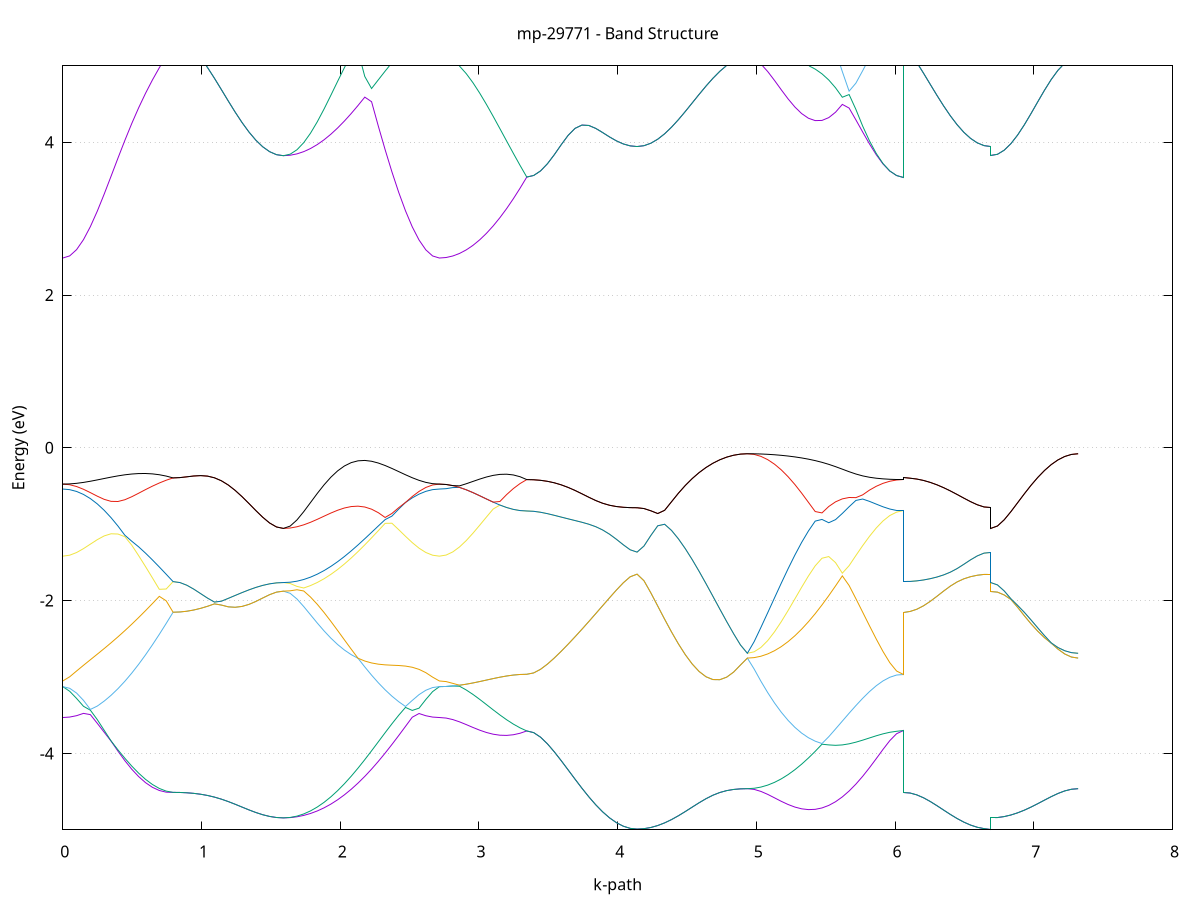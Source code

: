 set title 'mp-29771 - Band Structure'
set xlabel 'k-path'
set ylabel 'Energy (eV)'
set grid y
set yrange [-5:5]
set terminal png size 800,600
set output 'mp-29771_bands_gnuplot.png'
plot '-' using 1:2 with lines notitle, '-' using 1:2 with lines notitle, '-' using 1:2 with lines notitle, '-' using 1:2 with lines notitle, '-' using 1:2 with lines notitle, '-' using 1:2 with lines notitle, '-' using 1:2 with lines notitle, '-' using 1:2 with lines notitle, '-' using 1:2 with lines notitle, '-' using 1:2 with lines notitle, '-' using 1:2 with lines notitle, '-' using 1:2 with lines notitle, '-' using 1:2 with lines notitle, '-' using 1:2 with lines notitle, '-' using 1:2 with lines notitle, '-' using 1:2 with lines notitle, '-' using 1:2 with lines notitle, '-' using 1:2 with lines notitle, '-' using 1:2 with lines notitle, '-' using 1:2 with lines notitle, '-' using 1:2 with lines notitle, '-' using 1:2 with lines notitle, '-' using 1:2 with lines notitle, '-' using 1:2 with lines notitle, '-' using 1:2 with lines notitle, '-' using 1:2 with lines notitle, '-' using 1:2 with lines notitle, '-' using 1:2 with lines notitle, '-' using 1:2 with lines notitle, '-' using 1:2 with lines notitle, '-' using 1:2 with lines notitle, '-' using 1:2 with lines notitle, '-' using 1:2 with lines notitle, '-' using 1:2 with lines notitle
0.000000 -40.472197
0.049699 -40.472197
0.099398 -40.472197
0.149097 -40.472197
0.198796 -40.472297
0.248495 -40.472297
0.298194 -40.472397
0.347893 -40.472397
0.397592 -40.472497
0.447291 -40.472497
0.496990 -40.472597
0.546689 -40.472597
0.596388 -40.472697
0.646087 -40.472697
0.695786 -40.472697
0.745485 -40.472697
0.795183 -40.472797
0.795183 -40.472797
0.844882 -40.472797
0.894581 -40.472797
0.944280 -40.472797
0.993979 -40.472797
1.043678 -40.472897
1.093377 -40.472897
1.143076 -40.472997
1.192775 -40.472997
1.242474 -40.473097
1.292173 -40.473097
1.341872 -40.473197
1.391571 -40.473197
1.441270 -40.473297
1.490969 -40.473297
1.540668 -40.473297
1.590367 -40.473297
1.590367 -40.473297
1.639261 -40.473297
1.688155 -40.473297
1.737049 -40.473297
1.785943 -40.473197
1.834836 -40.473197
1.883730 -40.473097
1.932624 -40.473097
1.981518 -40.472997
2.030412 -40.472897
2.079306 -40.472897
2.128200 -40.472797
2.177094 -40.472697
2.225987 -40.472597
2.274881 -40.472597
2.323775 -40.472497
2.372669 -40.472397
2.421563 -40.472397
2.470457 -40.472297
2.519351 -40.472297
2.568245 -40.472197
2.617139 -40.472197
2.666032 -40.472197
2.714926 -40.472197
2.714926 -40.472197
2.763384 -40.472197
2.811841 -40.472197
2.860298 -40.472197
2.908756 -40.472197
2.957213 -40.472197
3.005670 -40.472197
3.054128 -40.472197
3.102585 -40.472197
3.151042 -40.472197
3.199499 -40.472197
3.247957 -40.472197
3.296414 -40.472197
3.344871 -40.472197
3.344871 -40.472197
3.394570 -40.472197
3.444269 -40.472197
3.493968 -40.472197
3.543667 -40.472297
3.593366 -40.472297
3.643065 -40.472397
3.692764 -40.472397
3.742463 -40.472497
3.792162 -40.472497
3.841861 -40.472597
3.891560 -40.472697
3.941259 -40.472697
3.990958 -40.472697
4.040657 -40.472797
4.090356 -40.472797
4.140055 -40.472797
4.140055 -40.472797
4.189754 -40.472797
4.239453 -40.472797
4.289152 -40.472797
4.338851 -40.472897
4.388550 -40.472897
4.438249 -40.472997
4.487948 -40.472997
4.537647 -40.473097
4.587346 -40.473097
4.637045 -40.473197
4.686744 -40.473197
4.736443 -40.473197
4.786142 -40.473297
4.835840 -40.473297
4.885539 -40.473297
4.935238 -40.473297
4.935238 -40.473297
4.984132 -40.473297
5.033026 -40.473297
5.081920 -40.473297
5.130814 -40.473197
5.179708 -40.473197
5.228602 -40.473197
5.277496 -40.473097
5.326389 -40.472997
5.375283 -40.472997
5.424177 -40.472897
5.473071 -40.472797
5.521965 -40.472797
5.570859 -40.472697
5.619753 -40.472597
5.668647 -40.472497
5.717541 -40.472397
5.766434 -40.472397
5.815328 -40.472297
5.864222 -40.472297
5.913116 -40.472197
5.962010 -40.472197
6.010904 -40.472197
6.059798 -40.472197
6.059798 -40.472797
6.108255 -40.472797
6.156712 -40.472797
6.205170 -40.472797
6.253627 -40.472797
6.302084 -40.472797
6.350542 -40.472797
6.398999 -40.472797
6.447456 -40.472797
6.495914 -40.472797
6.544371 -40.472797
6.592828 -40.472797
6.641286 -40.472797
6.689743 -40.472797
6.689743 -40.473297
6.738200 -40.473297
6.786658 -40.473297
6.835115 -40.473297
6.883572 -40.473297
6.932029 -40.473297
6.980487 -40.473297
7.028944 -40.473297
7.077401 -40.473297
7.125859 -40.473297
7.174316 -40.473297
7.222773 -40.473297
7.271231 -40.473297
7.319688 -40.473297
e
0.000000 -40.472197
0.049699 -40.472197
0.099398 -40.472197
0.149097 -40.472197
0.198796 -40.472297
0.248495 -40.472297
0.298194 -40.472297
0.347893 -40.472397
0.397592 -40.472497
0.447291 -40.472497
0.496990 -40.472597
0.546689 -40.472597
0.596388 -40.472697
0.646087 -40.472697
0.695786 -40.472697
0.745485 -40.472697
0.795183 -40.472797
0.795183 -40.472797
0.844882 -40.472797
0.894581 -40.472797
0.944280 -40.472797
0.993979 -40.472797
1.043678 -40.472897
1.093377 -40.472897
1.143076 -40.472997
1.192775 -40.472997
1.242474 -40.473097
1.292173 -40.473097
1.341872 -40.473197
1.391571 -40.473197
1.441270 -40.473297
1.490969 -40.473297
1.540668 -40.473297
1.590367 -40.473297
1.590367 -40.473297
1.639261 -40.473297
1.688155 -40.473297
1.737049 -40.473297
1.785943 -40.473197
1.834836 -40.473197
1.883730 -40.473097
1.932624 -40.473097
1.981518 -40.472997
2.030412 -40.472897
2.079306 -40.472897
2.128200 -40.472797
2.177094 -40.472697
2.225987 -40.472597
2.274881 -40.472597
2.323775 -40.472497
2.372669 -40.472397
2.421563 -40.472397
2.470457 -40.472297
2.519351 -40.472297
2.568245 -40.472197
2.617139 -40.472197
2.666032 -40.472197
2.714926 -40.472197
2.714926 -40.472197
2.763384 -40.472197
2.811841 -40.472197
2.860298 -40.472197
2.908756 -40.472197
2.957213 -40.472197
3.005670 -40.472197
3.054128 -40.472197
3.102585 -40.472197
3.151042 -40.472197
3.199499 -40.472197
3.247957 -40.472197
3.296414 -40.472197
3.344871 -40.472197
3.344871 -40.472197
3.394570 -40.472197
3.444269 -40.472197
3.493968 -40.472197
3.543667 -40.472297
3.593366 -40.472297
3.643065 -40.472397
3.692764 -40.472397
3.742463 -40.472497
3.792162 -40.472497
3.841861 -40.472597
3.891560 -40.472697
3.941259 -40.472697
3.990958 -40.472697
4.040657 -40.472797
4.090356 -40.472797
4.140055 -40.472797
4.140055 -40.472797
4.189754 -40.472797
4.239453 -40.472797
4.289152 -40.472797
4.338851 -40.472897
4.388550 -40.472897
4.438249 -40.472997
4.487948 -40.472997
4.537647 -40.473097
4.587346 -40.473097
4.637045 -40.473197
4.686744 -40.473197
4.736443 -40.473197
4.786142 -40.473297
4.835840 -40.473297
4.885539 -40.473297
4.935238 -40.473297
4.935238 -40.473297
4.984132 -40.473297
5.033026 -40.473297
5.081920 -40.473297
5.130814 -40.473197
5.179708 -40.473197
5.228602 -40.473097
5.277496 -40.473097
5.326389 -40.472997
5.375283 -40.472897
5.424177 -40.472797
5.473071 -40.472797
5.521965 -40.472697
5.570859 -40.472597
5.619753 -40.472497
5.668647 -40.472497
5.717541 -40.472397
5.766434 -40.472297
5.815328 -40.472297
5.864222 -40.472197
5.913116 -40.472197
5.962010 -40.472197
6.010904 -40.472197
6.059798 -40.472197
6.059798 -40.472797
6.108255 -40.472797
6.156712 -40.472797
6.205170 -40.472797
6.253627 -40.472797
6.302084 -40.472797
6.350542 -40.472797
6.398999 -40.472797
6.447456 -40.472797
6.495914 -40.472797
6.544371 -40.472797
6.592828 -40.472797
6.641286 -40.472797
6.689743 -40.472797
6.689743 -40.473297
6.738200 -40.473297
6.786658 -40.473297
6.835115 -40.473297
6.883572 -40.473297
6.932029 -40.473297
6.980487 -40.473297
7.028944 -40.473297
7.077401 -40.473297
7.125859 -40.473297
7.174316 -40.473297
7.222773 -40.473297
7.271231 -40.473297
7.319688 -40.473297
e
0.000000 -40.436997
0.049699 -40.436997
0.099398 -40.436897
0.149097 -40.436897
0.198796 -40.436797
0.248495 -40.436697
0.298194 -40.436597
0.347893 -40.436497
0.397592 -40.436297
0.447291 -40.436197
0.496990 -40.435997
0.546689 -40.435797
0.596388 -40.435597
0.646087 -40.435397
0.695786 -40.435197
0.745485 -40.434997
0.795183 -40.434797
0.795183 -40.434797
0.844882 -40.434797
0.894581 -40.434797
0.944280 -40.434797
0.993979 -40.434797
1.043678 -40.434797
1.093377 -40.434797
1.143076 -40.434797
1.192775 -40.434797
1.242474 -40.434797
1.292173 -40.434797
1.341872 -40.434797
1.391571 -40.434797
1.441270 -40.434797
1.490969 -40.434797
1.540668 -40.434797
1.590367 -40.434797
1.590367 -40.434797
1.639261 -40.434797
1.688155 -40.434797
1.737049 -40.434797
1.785943 -40.434897
1.834836 -40.434997
1.883730 -40.435097
1.932624 -40.435197
1.981518 -40.435297
2.030412 -40.435497
2.079306 -40.435597
2.128200 -40.435797
2.177094 -40.435897
2.225987 -40.436097
2.274881 -40.436197
2.323775 -40.436397
2.372669 -40.436497
2.421563 -40.436597
2.470457 -40.436697
2.519351 -40.436797
2.568245 -40.436897
2.617139 -40.436897
2.666032 -40.436997
2.714926 -40.436997
2.714926 -40.436997
2.763384 -40.436997
2.811841 -40.436897
2.860298 -40.436797
2.908756 -40.436797
2.957213 -40.436597
3.005670 -40.436497
3.054128 -40.436297
3.102585 -40.436097
3.151042 -40.435897
3.199499 -40.435697
3.247957 -40.435497
3.296414 -40.435297
3.344871 -40.434997
3.344871 -40.434997
3.394570 -40.434997
3.444269 -40.434997
3.493968 -40.434997
3.543667 -40.434997
3.593366 -40.434997
3.643065 -40.434997
3.692764 -40.434997
3.742463 -40.434997
3.792162 -40.434897
3.841861 -40.434897
3.891560 -40.434897
3.941259 -40.434897
3.990958 -40.434897
4.040657 -40.434897
4.090356 -40.434897
4.140055 -40.434897
4.140055 -40.434897
4.189754 -40.434897
4.239453 -40.434897
4.289152 -40.434897
4.338851 -40.434897
4.388550 -40.434897
4.438249 -40.434897
4.487948 -40.434897
4.537647 -40.434897
4.587346 -40.434897
4.637045 -40.434897
4.686744 -40.434897
4.736443 -40.434897
4.786142 -40.434797
4.835840 -40.434797
4.885539 -40.434797
4.935238 -40.434797
4.935238 -40.434797
4.984132 -40.434797
5.033026 -40.434797
5.081920 -40.434797
5.130814 -40.434897
5.179708 -40.434897
5.228602 -40.434897
5.277496 -40.434897
5.326389 -40.434897
5.375283 -40.434897
5.424177 -40.434897
5.473071 -40.434897
5.521965 -40.434997
5.570859 -40.434997
5.619753 -40.434997
5.668647 -40.434997
5.717541 -40.434997
5.766434 -40.434997
5.815328 -40.434997
5.864222 -40.434997
5.913116 -40.434997
5.962010 -40.434997
6.010904 -40.434997
6.059798 -40.434997
6.059798 -40.434797
6.108255 -40.434797
6.156712 -40.434797
6.205170 -40.434797
6.253627 -40.434897
6.302084 -40.434897
6.350542 -40.434897
6.398999 -40.434897
6.447456 -40.434897
6.495914 -40.434897
6.544371 -40.434897
6.592828 -40.434897
6.641286 -40.434897
6.689743 -40.434897
6.689743 -40.434797
6.738200 -40.434797
6.786658 -40.434797
6.835115 -40.434797
6.883572 -40.434797
6.932029 -40.434797
6.980487 -40.434797
7.028944 -40.434797
7.077401 -40.434797
7.125859 -40.434797
7.174316 -40.434797
7.222773 -40.434797
7.271231 -40.434797
7.319688 -40.434797
e
0.000000 -40.432897
0.049699 -40.432897
0.099398 -40.432897
0.149097 -40.432997
0.198796 -40.432997
0.248495 -40.433097
0.298194 -40.433197
0.347893 -40.433297
0.397592 -40.433397
0.447291 -40.433597
0.496990 -40.433697
0.546689 -40.433897
0.596388 -40.434097
0.646087 -40.434297
0.695786 -40.434397
0.745485 -40.434597
0.795183 -40.434797
0.795183 -40.434797
0.844882 -40.434797
0.894581 -40.434797
0.944280 -40.434797
0.993979 -40.434797
1.043678 -40.434797
1.093377 -40.434797
1.143076 -40.434797
1.192775 -40.434797
1.242474 -40.434797
1.292173 -40.434797
1.341872 -40.434797
1.391571 -40.434797
1.441270 -40.434797
1.490969 -40.434797
1.540668 -40.434797
1.590367 -40.434797
1.590367 -40.434797
1.639261 -40.434697
1.688155 -40.434697
1.737049 -40.434697
1.785943 -40.434597
1.834836 -40.434497
1.883730 -40.434497
1.932624 -40.434397
1.981518 -40.434197
2.030412 -40.434097
2.079306 -40.433997
2.128200 -40.433897
2.177094 -40.433797
2.225987 -40.433597
2.274881 -40.433497
2.323775 -40.433397
2.372669 -40.433297
2.421563 -40.433197
2.470457 -40.433097
2.519351 -40.432997
2.568245 -40.432997
2.617139 -40.432897
2.666032 -40.432897
2.714926 -40.432897
2.714926 -40.432897
2.763384 -40.432897
2.811841 -40.432897
2.860298 -40.432997
2.908756 -40.433097
2.957213 -40.433297
3.005670 -40.433397
3.054128 -40.433597
3.102585 -40.433797
3.151042 -40.433997
3.199499 -40.434297
3.247957 -40.434497
3.296414 -40.434797
3.344871 -40.434997
3.344871 -40.434997
3.394570 -40.434997
3.444269 -40.434997
3.493968 -40.434997
3.543667 -40.434997
3.593366 -40.434997
3.643065 -40.434997
3.692764 -40.434997
3.742463 -40.434997
3.792162 -40.434897
3.841861 -40.434897
3.891560 -40.434897
3.941259 -40.434897
3.990958 -40.434897
4.040657 -40.434897
4.090356 -40.434897
4.140055 -40.434897
4.140055 -40.434897
4.189754 -40.434897
4.239453 -40.434897
4.289152 -40.434897
4.338851 -40.434897
4.388550 -40.434897
4.438249 -40.434897
4.487948 -40.434897
4.537647 -40.434897
4.587346 -40.434897
4.637045 -40.434897
4.686744 -40.434897
4.736443 -40.434797
4.786142 -40.434797
4.835840 -40.434797
4.885539 -40.434797
4.935238 -40.434797
4.935238 -40.434797
4.984132 -40.434797
5.033026 -40.434797
5.081920 -40.434797
5.130814 -40.434797
5.179708 -40.434797
5.228602 -40.434797
5.277496 -40.434797
5.326389 -40.434797
5.375283 -40.434897
5.424177 -40.434897
5.473071 -40.434897
5.521965 -40.434897
5.570859 -40.434897
5.619753 -40.434897
5.668647 -40.434897
5.717541 -40.434897
5.766434 -40.434997
5.815328 -40.434997
5.864222 -40.434997
5.913116 -40.434997
5.962010 -40.434997
6.010904 -40.434997
6.059798 -40.434997
6.059798 -40.434797
6.108255 -40.434797
6.156712 -40.434797
6.205170 -40.434797
6.253627 -40.434797
6.302084 -40.434897
6.350542 -40.434897
6.398999 -40.434897
6.447456 -40.434897
6.495914 -40.434897
6.544371 -40.434897
6.592828 -40.434897
6.641286 -40.434897
6.689743 -40.434897
6.689743 -40.434797
6.738200 -40.434797
6.786658 -40.434797
6.835115 -40.434797
6.883572 -40.434797
6.932029 -40.434797
6.980487 -40.434797
7.028944 -40.434797
7.077401 -40.434797
7.125859 -40.434797
7.174316 -40.434797
7.222773 -40.434797
7.271231 -40.434797
7.319688 -40.434797
e
0.000000 -40.297997
0.049699 -40.297997
0.099398 -40.297997
0.149097 -40.297997
0.198796 -40.298097
0.248495 -40.298097
0.298194 -40.298197
0.347893 -40.298197
0.397592 -40.298297
0.447291 -40.298397
0.496990 -40.298397
0.546689 -40.298497
0.596388 -40.298497
0.646087 -40.298597
0.695786 -40.298597
0.745485 -40.298597
0.795183 -40.298597
0.795183 -40.298597
0.844882 -40.298597
0.894581 -40.298697
0.944280 -40.298697
0.993979 -40.298697
1.043678 -40.298797
1.093377 -40.298797
1.143076 -40.298897
1.192775 -40.298897
1.242474 -40.298997
1.292173 -40.299097
1.341872 -40.299097
1.391571 -40.299197
1.441270 -40.299197
1.490969 -40.299197
1.540668 -40.299197
1.590367 -40.299197
1.590367 -40.299197
1.639261 -40.299197
1.688155 -40.299197
1.737049 -40.299197
1.785943 -40.299197
1.834836 -40.299097
1.883730 -40.299097
1.932624 -40.298997
1.981518 -40.298897
2.030412 -40.298797
2.079306 -40.298797
2.128200 -40.298697
2.177094 -40.298597
2.225987 -40.298497
2.274881 -40.298397
2.323775 -40.298297
2.372669 -40.298297
2.421563 -40.298197
2.470457 -40.298097
2.519351 -40.298097
2.568245 -40.297997
2.617139 -40.297997
2.666032 -40.297997
2.714926 -40.297997
2.714926 -40.297997
2.763384 -40.297997
2.811841 -40.297997
2.860298 -40.297997
2.908756 -40.297997
2.957213 -40.297997
3.005670 -40.297997
3.054128 -40.297997
3.102585 -40.297997
3.151042 -40.297997
3.199499 -40.297997
3.247957 -40.297997
3.296414 -40.297997
3.344871 -40.297997
3.344871 -40.297997
3.394570 -40.297997
3.444269 -40.297997
3.493968 -40.297997
3.543667 -40.298097
3.593366 -40.298097
3.643065 -40.298197
3.692764 -40.298197
3.742463 -40.298297
3.792162 -40.298397
3.841861 -40.298397
3.891560 -40.298497
3.941259 -40.298497
3.990958 -40.298597
4.040657 -40.298597
4.090356 -40.298597
4.140055 -40.298597
4.140055 -40.298597
4.189754 -40.298597
4.239453 -40.298597
4.289152 -40.298697
4.338851 -40.298697
4.388550 -40.298797
4.438249 -40.298797
4.487948 -40.298897
4.537647 -40.298897
4.587346 -40.298997
4.637045 -40.299097
4.686744 -40.299097
4.736443 -40.299197
4.786142 -40.299197
4.835840 -40.299197
4.885539 -40.299197
4.935238 -40.299297
4.935238 -40.299297
4.984132 -40.299197
5.033026 -40.299197
5.081920 -40.299197
5.130814 -40.299197
5.179708 -40.299097
5.228602 -40.299097
5.277496 -40.298997
5.326389 -40.298897
5.375283 -40.298797
5.424177 -40.298697
5.473071 -40.298697
5.521965 -40.298597
5.570859 -40.298497
5.619753 -40.298397
5.668647 -40.298297
5.717541 -40.298297
5.766434 -40.298197
5.815328 -40.298097
5.864222 -40.298097
5.913116 -40.298097
5.962010 -40.297997
6.010904 -40.297997
6.059798 -40.297997
6.059798 -40.298597
6.108255 -40.298597
6.156712 -40.298597
6.205170 -40.298597
6.253627 -40.298597
6.302084 -40.298597
6.350542 -40.298597
6.398999 -40.298597
6.447456 -40.298597
6.495914 -40.298597
6.544371 -40.298597
6.592828 -40.298597
6.641286 -40.298597
6.689743 -40.298597
6.689743 -40.299197
6.738200 -40.299197
6.786658 -40.299197
6.835115 -40.299197
6.883572 -40.299297
6.932029 -40.299297
6.980487 -40.299297
7.028944 -40.299297
7.077401 -40.299297
7.125859 -40.299297
7.174316 -40.299297
7.222773 -40.299297
7.271231 -40.299297
7.319688 -40.299297
e
0.000000 -40.297997
0.049699 -40.297997
0.099398 -40.297997
0.149097 -40.297997
0.198796 -40.298097
0.248495 -40.298097
0.298194 -40.298197
0.347893 -40.298197
0.397592 -40.298297
0.447291 -40.298397
0.496990 -40.298397
0.546689 -40.298497
0.596388 -40.298497
0.646087 -40.298597
0.695786 -40.298597
0.745485 -40.298597
0.795183 -40.298597
0.795183 -40.298597
0.844882 -40.298597
0.894581 -40.298697
0.944280 -40.298697
0.993979 -40.298697
1.043678 -40.298797
1.093377 -40.298797
1.143076 -40.298897
1.192775 -40.298897
1.242474 -40.298997
1.292173 -40.299097
1.341872 -40.299097
1.391571 -40.299197
1.441270 -40.299197
1.490969 -40.299197
1.540668 -40.299197
1.590367 -40.299197
1.590367 -40.299197
1.639261 -40.299197
1.688155 -40.299197
1.737049 -40.299197
1.785943 -40.299197
1.834836 -40.299097
1.883730 -40.298997
1.932624 -40.298997
1.981518 -40.298897
2.030412 -40.298797
2.079306 -40.298797
2.128200 -40.298697
2.177094 -40.298597
2.225987 -40.298497
2.274881 -40.298397
2.323775 -40.298297
2.372669 -40.298297
2.421563 -40.298197
2.470457 -40.298097
2.519351 -40.298097
2.568245 -40.297997
2.617139 -40.297997
2.666032 -40.297997
2.714926 -40.297997
2.714926 -40.297997
2.763384 -40.297997
2.811841 -40.297997
2.860298 -40.297997
2.908756 -40.297997
2.957213 -40.297997
3.005670 -40.297997
3.054128 -40.297997
3.102585 -40.297997
3.151042 -40.297997
3.199499 -40.297997
3.247957 -40.297997
3.296414 -40.297997
3.344871 -40.297997
3.344871 -40.297997
3.394570 -40.297997
3.444269 -40.297997
3.493968 -40.297997
3.543667 -40.298097
3.593366 -40.298097
3.643065 -40.298197
3.692764 -40.298197
3.742463 -40.298297
3.792162 -40.298397
3.841861 -40.298397
3.891560 -40.298497
3.941259 -40.298497
3.990958 -40.298597
4.040657 -40.298597
4.090356 -40.298597
4.140055 -40.298597
4.140055 -40.298597
4.189754 -40.298597
4.239453 -40.298597
4.289152 -40.298697
4.338851 -40.298697
4.388550 -40.298797
4.438249 -40.298797
4.487948 -40.298897
4.537647 -40.298897
4.587346 -40.298997
4.637045 -40.299097
4.686744 -40.299097
4.736443 -40.299197
4.786142 -40.299197
4.835840 -40.299197
4.885539 -40.299197
4.935238 -40.299297
4.935238 -40.299297
4.984132 -40.299197
5.033026 -40.299197
5.081920 -40.299197
5.130814 -40.299197
5.179708 -40.299097
5.228602 -40.299097
5.277496 -40.298997
5.326389 -40.298897
5.375283 -40.298797
5.424177 -40.298697
5.473071 -40.298697
5.521965 -40.298597
5.570859 -40.298497
5.619753 -40.298397
5.668647 -40.298297
5.717541 -40.298297
5.766434 -40.298197
5.815328 -40.298097
5.864222 -40.298097
5.913116 -40.297997
5.962010 -40.297997
6.010904 -40.297997
6.059798 -40.297997
6.059798 -40.298597
6.108255 -40.298597
6.156712 -40.298597
6.205170 -40.298597
6.253627 -40.298597
6.302084 -40.298597
6.350542 -40.298597
6.398999 -40.298597
6.447456 -40.298597
6.495914 -40.298597
6.544371 -40.298597
6.592828 -40.298597
6.641286 -40.298597
6.689743 -40.298597
6.689743 -40.299197
6.738200 -40.299197
6.786658 -40.299197
6.835115 -40.299197
6.883572 -40.299197
6.932029 -40.299297
6.980487 -40.299297
7.028944 -40.299297
7.077401 -40.299297
7.125859 -40.299297
7.174316 -40.299297
7.222773 -40.299297
7.271231 -40.299297
7.319688 -40.299297
e
0.000000 -12.981997
0.049699 -12.978797
0.099398 -12.969097
0.149097 -12.953097
0.198796 -12.930997
0.248495 -12.903097
0.298194 -12.869997
0.347893 -12.831997
0.397592 -12.789897
0.447291 -12.744297
0.496990 -12.695897
0.546689 -12.645597
0.596388 -12.594297
0.646087 -12.542797
0.695786 -12.491997
0.745485 -12.442697
0.795183 -12.395797
0.795183 -12.395797
0.844882 -12.394397
0.894581 -12.390297
0.944280 -12.383597
0.993979 -12.374497
1.043678 -12.363397
1.093377 -12.350597
1.143076 -12.336597
1.192775 -12.321997
1.242474 -12.307197
1.292173 -12.292797
1.341872 -12.279397
1.391571 -12.267597
1.441270 -12.257797
1.490969 -12.250497
1.540668 -12.245997
1.590367 -12.244397
1.590367 -12.244397
1.639261 -12.248197
1.688155 -12.259397
1.737049 -12.277797
1.785943 -12.302897
1.834836 -12.334097
1.883730 -12.370697
1.932624 -12.411997
1.981518 -12.456897
2.030412 -12.504697
2.079306 -12.554197
2.128200 -12.604497
2.177094 -12.654697
2.225987 -12.703797
2.274881 -12.750997
2.323775 -12.795497
2.372669 -12.836497
2.421563 -12.873397
2.470457 -12.905497
2.519351 -12.932497
2.568245 -12.953997
2.617139 -12.969497
2.666032 -12.978897
2.714926 -12.981997
2.714926 -12.981997
2.763384 -12.978797
2.811841 -12.969397
2.860298 -12.953697
2.908756 -12.932097
2.957213 -12.904797
3.005670 -12.872397
3.054128 -12.834997
3.102585 -12.793397
3.151042 -12.747997
3.199499 -12.699697
3.247957 -12.649097
3.296414 -12.596997
3.344871 -12.544197
3.344871 -12.544197
3.394570 -12.542397
3.444269 -12.537097
3.493968 -12.528597
3.543667 -12.516897
3.593366 -12.502697
3.643065 -12.486297
3.692764 -12.468297
3.742463 -12.449397
3.792162 -12.430297
3.841861 -12.411697
3.891560 -12.394297
3.941259 -12.378997
3.990958 -12.366197
4.040657 -12.356697
4.090356 -12.350897
4.140055 -12.348897
4.140055 -12.348897
4.189754 -12.347597
4.239453 -12.343797
4.289152 -12.337697
4.338851 -12.329397
4.388550 -12.319197
4.438249 -12.307497
4.487948 -12.294697
4.537647 -12.281197
4.587346 -12.267697
4.637045 -12.254597
4.686744 -12.242297
4.736443 -12.231597
4.786142 -12.222597
4.835840 -12.215997
4.885539 -12.211897
4.935238 -12.210497
4.935238 -12.210497
4.984132 -12.211897
5.033026 -12.216097
5.081920 -12.222897
5.130814 -12.232397
5.179708 -12.244497
5.228602 -12.258897
5.277496 -12.275497
5.326389 -12.293997
5.375283 -12.314197
5.424177 -12.335697
5.473071 -12.357997
5.521965 -12.380897
5.570859 -12.403897
5.619753 -12.426497
5.668647 -12.448197
5.717541 -12.468597
5.766434 -12.487297
5.815328 -12.503897
5.864222 -12.517897
5.913116 -12.529197
5.962010 -12.537497
6.010904 -12.542497
6.059798 -12.544197
6.059798 -12.395797
6.108255 -12.395097
6.156712 -12.393197
6.205170 -12.389997
6.253627 -12.385797
6.302084 -12.380797
6.350542 -12.375297
6.398999 -12.369697
6.447456 -12.364197
6.495914 -12.359097
6.544371 -12.354797
6.592828 -12.351597
6.641286 -12.349497
6.689743 -12.348897
6.689743 -12.244397
6.738200 -12.243997
6.786658 -12.242497
6.835115 -12.240197
6.883572 -12.237197
6.932029 -12.233597
6.980487 -12.229697
7.028944 -12.225597
7.077401 -12.221497
7.125859 -12.217897
7.174316 -12.214797
7.222773 -12.212497
7.271231 -12.210997
7.319688 -12.210497
e
0.000000 -12.112397
0.049699 -12.112797
0.099398 -12.114097
0.149097 -12.116497
0.198796 -12.120297
0.248495 -12.125597
0.298194 -12.132897
0.347893 -12.142697
0.397592 -12.155397
0.447291 -12.171397
0.496990 -12.191097
0.546689 -12.214797
0.596388 -12.242797
0.646087 -12.274997
0.695786 -12.311497
0.745485 -12.351897
0.795183 -12.395797
0.795183 -12.395797
0.844882 -12.394397
0.894581 -12.390297
0.944280 -12.383597
0.993979 -12.374497
1.043678 -12.363397
1.093377 -12.350597
1.143076 -12.336597
1.192775 -12.321997
1.242474 -12.307197
1.292173 -12.292797
1.341872 -12.279397
1.391571 -12.267597
1.441270 -12.257797
1.490969 -12.250497
1.540668 -12.245997
1.590367 -12.244397
1.590367 -12.244397
1.639261 -12.243597
1.688155 -12.241297
1.737049 -12.237397
1.785943 -12.232197
1.834836 -12.225697
1.883730 -12.218097
1.932624 -12.209697
1.981518 -12.200697
2.030412 -12.191297
2.079306 -12.181797
2.128200 -12.172497
2.177094 -12.163397
2.225987 -12.154797
2.274881 -12.146797
2.323775 -12.139597
2.372669 -12.133197
2.421563 -12.127597
2.470457 -12.122897
2.519351 -12.119097
2.568245 -12.116097
2.617139 -12.113997
2.666032 -12.112797
2.714926 -12.112397
2.714926 -12.112397
2.763384 -12.115397
2.811841 -12.124597
2.860298 -12.139797
2.908756 -12.160697
2.957213 -12.187297
3.005670 -12.219097
3.054128 -12.255697
3.102585 -12.296597
3.151042 -12.341297
3.199499 -12.389197
3.247957 -12.439397
3.296414 -12.491397
3.344871 -12.544197
3.344871 -12.544197
3.394570 -12.542397
3.444269 -12.537097
3.493968 -12.528597
3.543667 -12.516897
3.593366 -12.502697
3.643065 -12.486297
3.692764 -12.468297
3.742463 -12.449397
3.792162 -12.430297
3.841861 -12.411697
3.891560 -12.394297
3.941259 -12.378997
3.990958 -12.366197
4.040657 -12.356697
4.090356 -12.350897
4.140055 -12.348897
4.140055 -12.348897
4.189754 -12.347597
4.239453 -12.343797
4.289152 -12.337697
4.338851 -12.329397
4.388550 -12.319197
4.438249 -12.307497
4.487948 -12.294697
4.537647 -12.281197
4.587346 -12.267697
4.637045 -12.254597
4.686744 -12.242297
4.736443 -12.231597
4.786142 -12.222597
4.835840 -12.215997
4.885539 -12.211897
4.935238 -12.210497
4.935238 -12.210497
4.984132 -12.211797
5.033026 -12.215697
5.081920 -12.222197
5.130814 -12.231297
5.179708 -12.242797
5.228602 -12.256697
5.277496 -12.272697
5.326389 -12.290797
5.375283 -12.310597
5.424177 -12.331797
5.473071 -12.354097
5.521965 -12.377097
5.570859 -12.400297
5.619753 -12.423197
5.668647 -12.445297
5.717541 -12.466197
5.766434 -12.485397
5.815328 -12.502497
5.864222 -12.516997
5.913116 -12.528697
5.962010 -12.537197
6.010904 -12.542397
6.059798 -12.544197
6.059798 -12.395797
6.108255 -12.395097
6.156712 -12.393197
6.205170 -12.389997
6.253627 -12.385797
6.302084 -12.380797
6.350542 -12.375297
6.398999 -12.369697
6.447456 -12.364197
6.495914 -12.359097
6.544371 -12.354797
6.592828 -12.351597
6.641286 -12.349497
6.689743 -12.348897
6.689743 -12.244397
6.738200 -12.243997
6.786658 -12.242497
6.835115 -12.240197
6.883572 -12.237197
6.932029 -12.233597
6.980487 -12.229697
7.028944 -12.225597
7.077401 -12.221497
7.125859 -12.217897
7.174316 -12.214797
7.222773 -12.212497
7.271231 -12.210997
7.319688 -12.210497
e
0.000000 -3.530597
0.049699 -3.524497
0.099398 -3.506397
0.149097 -3.476297
0.198796 -3.492397
0.248495 -3.606097
0.298194 -3.722497
0.347893 -3.839097
0.397592 -3.970297
0.447291 -4.094897
0.496990 -4.206897
0.546689 -4.303497
0.596388 -4.383097
0.646087 -4.444097
0.695786 -4.485797
0.745485 -4.507797
0.795183 -4.510297
0.795183 -4.510297
0.844882 -4.511597
0.894581 -4.515797
0.944280 -4.523297
0.993979 -4.534797
1.043678 -4.550897
1.093377 -4.572297
1.143076 -4.598997
1.192775 -4.630497
1.242474 -4.665697
1.292173 -4.702797
1.341872 -4.739597
1.391571 -4.773697
1.441270 -4.802997
1.490969 -4.825397
1.540668 -4.839497
1.590367 -4.844297
1.590367 -4.844297
1.639261 -4.840697
1.688155 -4.829997
1.737049 -4.811997
1.785943 -4.786497
1.834836 -4.753497
1.883730 -4.712597
1.932624 -4.663897
1.981518 -4.607097
2.030412 -4.542297
2.079306 -4.469597
2.128200 -4.389097
2.177094 -4.301097
2.225987 -4.205897
2.274881 -4.104197
2.323775 -3.996397
2.372669 -3.883497
2.421563 -3.766497
2.470457 -3.646897
2.519351 -3.526597
2.568245 -3.478097
2.617139 -3.507197
2.666032 -3.524697
2.714926 -3.530597
2.714926 -3.530597
2.763384 -3.537597
2.811841 -3.557497
2.860298 -3.587397
2.908756 -3.623197
2.957213 -3.660797
3.005670 -3.696297
3.054128 -3.726397
3.102585 -3.748897
3.151042 -3.761997
3.199499 -3.764597
3.247957 -3.756097
3.296414 -3.736497
3.344871 -3.706197
3.344871 -3.706197
3.394570 -3.727897
3.444269 -3.787997
3.493968 -3.875397
3.543667 -3.980397
3.593366 -4.095697
3.643065 -4.215997
3.692764 -4.337297
3.742463 -4.455797
3.792162 -4.568397
3.841861 -4.672197
3.891560 -4.764697
3.941259 -4.843497
3.990958 -4.906797
4.040657 -4.953097
4.090356 -4.981397
4.140055 -4.990897
4.140055 -4.990897
4.189754 -4.985597
4.239453 -4.969997
4.289152 -4.944497
4.338851 -4.909597
4.388550 -4.866397
4.438249 -4.816297
4.487948 -4.761097
4.537647 -4.703397
4.587346 -4.646197
4.637045 -4.593197
4.686744 -4.547597
4.736443 -4.512097
4.786142 -4.487297
4.835840 -4.472097
4.885539 -4.464297
4.935238 -4.461897
4.935238 -4.461897
4.984132 -4.471397
5.033026 -4.497897
5.081920 -4.536597
5.130814 -4.581697
5.179708 -4.627497
5.228602 -4.668997
5.277496 -4.702597
5.326389 -4.725597
5.375283 -4.735997
5.424177 -4.732497
5.473071 -4.714297
5.521965 -4.681097
5.570859 -4.632797
5.619753 -4.569797
5.668647 -4.492597
5.717541 -4.402297
5.766434 -4.300197
5.815328 -4.188197
5.864222 -4.069097
5.913116 -3.947697
5.962010 -3.832897
6.010904 -3.742597
6.059798 -3.706197
6.059798 -4.510297
6.108255 -4.518697
6.156712 -4.543197
6.205170 -4.581297
6.253627 -4.629697
6.302084 -4.684697
6.350542 -4.742497
6.398999 -4.799597
6.447456 -4.852897
6.495914 -4.899897
6.544371 -4.938497
6.592828 -4.967197
6.641286 -4.984897
6.689743 -4.990897
6.689743 -4.844297
6.738200 -4.839997
6.786658 -4.827297
6.835115 -4.806497
6.883572 -4.778197
6.932029 -4.743197
6.980487 -4.702597
7.028944 -4.658097
7.077401 -4.611697
7.125859 -4.566197
7.174316 -4.524897
7.222773 -4.491497
7.271231 -4.469597
7.319688 -4.461897
e
0.000000 -3.126097
0.049699 -3.187097
0.099398 -3.280697
0.149097 -3.383297
0.198796 -3.434397
0.248495 -3.557597
0.298194 -3.696997
0.347893 -3.836297
0.397592 -3.953497
0.447291 -4.063197
0.496990 -4.165697
0.546689 -4.258597
0.596388 -4.339697
0.646087 -4.406997
0.695786 -4.458897
0.745485 -4.493697
0.795183 -4.510297
0.795183 -4.510297
0.844882 -4.511597
0.894581 -4.515797
0.944280 -4.523297
0.993979 -4.534797
1.043678 -4.550897
1.093377 -4.572297
1.143076 -4.598997
1.192775 -4.630497
1.242474 -4.665697
1.292173 -4.702797
1.341872 -4.739597
1.391571 -4.773697
1.441270 -4.802997
1.490969 -4.825397
1.540668 -4.839497
1.590367 -4.844297
1.590367 -4.844297
1.639261 -4.838497
1.688155 -4.821297
1.737049 -4.792597
1.785943 -4.752797
1.834836 -4.701897
1.883730 -4.640497
1.932624 -4.568797
1.981518 -4.487497
2.030412 -4.397197
2.079306 -4.298797
2.128200 -4.193297
2.177094 -4.081997
2.225987 -3.966197
2.274881 -3.847997
2.323775 -3.729297
2.372669 -3.612697
2.421563 -3.501197
2.470457 -3.398097
2.519351 -3.437597
2.568245 -3.407997
2.617139 -3.294597
2.666032 -3.191497
2.714926 -3.126097
2.714926 -3.126097
2.763384 -3.123997
2.811841 -3.117797
2.860298 -3.120997
2.908756 -3.170297
2.957213 -3.228697
3.005670 -3.293297
3.054128 -3.361297
3.102585 -3.429897
3.151042 -3.496797
3.199499 -3.559597
3.247957 -3.616497
3.296414 -3.665797
3.344871 -3.706197
3.344871 -3.706197
3.394570 -3.727897
3.444269 -3.787997
3.493968 -3.875397
3.543667 -3.980397
3.593366 -4.095697
3.643065 -4.215997
3.692764 -4.337297
3.742463 -4.455797
3.792162 -4.568397
3.841861 -4.672197
3.891560 -4.764697
3.941259 -4.843497
3.990958 -4.906797
4.040657 -4.953097
4.090356 -4.981397
4.140055 -4.990897
4.140055 -4.990897
4.189754 -4.985597
4.239453 -4.969997
4.289152 -4.944497
4.338851 -4.909597
4.388550 -4.866397
4.438249 -4.816297
4.487948 -4.761097
4.537647 -4.703397
4.587346 -4.646197
4.637045 -4.593197
4.686744 -4.547597
4.736443 -4.512097
4.786142 -4.487297
4.835840 -4.472097
4.885539 -4.464297
4.935238 -4.461897
4.935238 -4.461897
4.984132 -4.456697
5.033026 -4.441097
5.081920 -4.415197
5.130814 -4.379297
5.179708 -4.333497
5.228602 -4.278197
5.277496 -4.213897
5.326389 -4.141197
5.375283 -4.060597
5.424177 -3.973197
5.473071 -3.879797
5.521965 -3.889097
5.570859 -3.894497
5.619753 -3.889197
5.668647 -3.874697
5.717541 -3.853197
5.766434 -3.826897
5.815328 -3.798197
5.864222 -3.769697
5.913116 -3.744097
5.962010 -3.723797
6.010904 -3.710697
6.059798 -3.706197
6.059798 -4.510297
6.108255 -4.518697
6.156712 -4.543197
6.205170 -4.581297
6.253627 -4.629697
6.302084 -4.684697
6.350542 -4.742497
6.398999 -4.799597
6.447456 -4.852897
6.495914 -4.899897
6.544371 -4.938497
6.592828 -4.967197
6.641286 -4.984897
6.689743 -4.990897
6.689743 -4.844297
6.738200 -4.839997
6.786658 -4.827297
6.835115 -4.806497
6.883572 -4.778197
6.932029 -4.743197
6.980487 -4.702597
7.028944 -4.658097
7.077401 -4.611697
7.125859 -4.566197
7.174316 -4.524897
7.222773 -4.491497
7.271231 -4.469597
7.319688 -4.461897
e
0.000000 -3.126097
0.049699 -3.147997
0.099398 -3.210397
0.149097 -3.305797
0.198796 -3.424597
0.248495 -3.380797
0.298194 -3.315797
0.347893 -3.239797
0.397592 -3.153097
0.447291 -3.056197
0.496990 -2.949597
0.546689 -2.834097
0.596388 -2.710297
0.646087 -2.579097
0.695786 -2.441597
0.745485 -2.298797
0.795183 -2.152097
0.795183 -2.152097
0.844882 -2.148797
0.894581 -2.138997
0.944280 -2.122997
0.993979 -2.101197
1.043678 -2.074197
1.093377 -2.042797
1.143076 -2.058197
1.192775 -2.081497
1.242474 -2.087397
1.292173 -2.076097
1.341872 -2.049597
1.391571 -2.011097
1.441270 -1.966097
1.490969 -1.922097
1.540668 -1.888897
1.590367 -1.876297
1.590367 -1.876297
1.639261 -1.904797
1.688155 -1.978997
1.737049 -2.077897
1.785943 -2.185997
1.834836 -2.294097
1.883730 -2.396997
1.932624 -2.491397
1.981518 -2.575197
2.030412 -2.647397
2.079306 -2.707397
2.128200 -2.755097
2.177094 -2.867997
2.225987 -2.975697
2.274881 -3.075997
2.323775 -3.167897
2.372669 -3.250697
2.421563 -3.323497
2.470457 -3.385997
2.519351 -3.306697
2.568245 -3.230797
2.617139 -3.173697
2.666032 -3.138197
2.714926 -3.126097
2.714926 -3.126097
2.763384 -3.123997
2.811841 -3.117797
2.860298 -3.107697
2.908756 -3.094197
2.957213 -3.077897
3.005670 -3.059597
3.054128 -3.040197
3.102585 -3.020797
3.151042 -3.002697
3.199499 -2.986897
3.247957 -2.974697
3.296414 -2.966997
3.344871 -2.964297
3.344871 -2.964297
3.394570 -2.946797
3.444269 -2.899097
3.493968 -2.831097
3.543667 -2.750697
3.593366 -2.662897
3.643065 -2.570197
3.692764 -2.473997
3.742463 -2.374997
3.792162 -2.273797
3.841861 -2.170997
3.891560 -2.067197
3.941259 -1.963597
3.990958 -1.862197
4.040657 -1.766997
4.090356 -1.688397
4.140055 -1.653597
4.140055 -1.653597
4.189754 -1.739897
4.239453 -1.898897
4.289152 -2.071397
4.338851 -2.244097
4.388550 -2.410897
4.438249 -2.567097
4.487948 -2.708297
4.537647 -2.830097
4.587346 -2.927797
4.637045 -2.996997
4.686744 -3.033697
4.736443 -3.035397
4.786142 -3.001997
4.835840 -2.936097
4.885539 -2.842997
4.935238 -2.752497
4.935238 -2.752497
4.984132 -2.895897
5.033026 -3.055897
5.081920 -3.204497
5.130814 -3.339997
5.179708 -3.461297
5.228602 -3.567697
5.277496 -3.658797
5.326389 -3.734497
5.375283 -3.794897
5.424177 -3.840297
5.473071 -3.871397
5.521965 -3.781697
5.570859 -3.680297
5.619753 -3.577197
5.668647 -3.474497
5.717541 -3.374297
5.766434 -3.279097
5.815328 -3.191597
5.864222 -3.114697
5.913116 -3.051197
5.962010 -3.003697
6.010904 -2.974297
6.059798 -2.964297
6.059798 -2.152097
6.108255 -2.142097
6.156712 -2.113197
6.205170 -2.067897
6.253627 -2.009697
6.302084 -1.943397
6.350542 -1.874397
6.398999 -1.809397
6.447456 -1.755197
6.495914 -1.714797
6.544371 -1.686697
6.592828 -1.667997
6.641286 -1.657197
6.689743 -1.653597
6.689743 -1.876297
6.738200 -1.888997
6.786658 -1.926097
6.835115 -1.985297
6.883572 -2.087797
6.932029 -2.198897
6.980487 -2.304397
7.028944 -2.400897
7.077401 -2.485797
7.125859 -2.557497
7.174316 -2.634897
7.222773 -2.698297
7.271231 -2.738597
7.319688 -2.752497
e
0.000000 -3.051997
0.049699 -2.997197
0.099398 -2.921597
0.149097 -2.847197
0.198796 -2.774197
0.248495 -2.701497
0.298194 -2.627897
0.347893 -2.552497
0.397592 -2.474397
0.447291 -2.393397
0.496990 -2.309297
0.546689 -2.221897
0.596388 -2.131697
0.646087 -2.038897
0.695786 -1.944197
0.745485 -2.002697
0.795183 -2.152097
0.795183 -2.152097
0.844882 -2.148797
0.894581 -2.138997
0.944280 -2.122997
0.993979 -2.101197
1.043678 -2.074197
1.093377 -2.042797
1.143076 -2.058197
1.192775 -2.081497
1.242474 -2.087397
1.292173 -2.076097
1.341872 -2.049597
1.391571 -2.011097
1.441270 -1.966097
1.490969 -1.922097
1.540668 -1.888897
1.590367 -1.876297
1.590367 -1.876297
1.639261 -1.871697
1.688155 -1.857897
1.737049 -1.873997
1.785943 -1.953597
1.834836 -2.048997
1.883730 -2.156197
1.932624 -2.271697
1.981518 -2.392097
2.030412 -2.514197
2.079306 -2.635597
2.128200 -2.754097
2.177094 -2.790997
2.225987 -2.816197
2.274881 -2.832097
2.323775 -2.840997
2.372669 -2.845697
2.421563 -2.849597
2.470457 -2.857097
2.519351 -2.872497
2.568245 -2.900097
2.617139 -2.943197
2.666032 -3.001797
2.714926 -3.051997
2.714926 -3.051997
2.763384 -3.059997
2.811841 -3.083497
2.860298 -3.107697
2.908756 -3.094197
2.957213 -3.077897
3.005670 -3.059597
3.054128 -3.040197
3.102585 -3.020797
3.151042 -3.002697
3.199499 -2.986897
3.247957 -2.974697
3.296414 -2.966997
3.344871 -2.964297
3.344871 -2.964297
3.394570 -2.946797
3.444269 -2.899097
3.493968 -2.831097
3.543667 -2.750697
3.593366 -2.662897
3.643065 -2.570197
3.692764 -2.473997
3.742463 -2.374997
3.792162 -2.273797
3.841861 -2.170997
3.891560 -2.067197
3.941259 -1.963597
3.990958 -1.862197
4.040657 -1.766997
4.090356 -1.688397
4.140055 -1.653597
4.140055 -1.653597
4.189754 -1.739897
4.239453 -1.898897
4.289152 -2.071397
4.338851 -2.244097
4.388550 -2.410897
4.438249 -2.567097
4.487948 -2.708297
4.537647 -2.830097
4.587346 -2.927797
4.637045 -2.996997
4.686744 -3.033697
4.736443 -3.035397
4.786142 -3.001997
4.835840 -2.936097
4.885539 -2.842997
4.935238 -2.752497
4.935238 -2.752497
4.984132 -2.746397
5.033026 -2.728197
5.081920 -2.697997
5.130814 -2.655897
5.179708 -2.602097
5.228602 -2.536897
5.277496 -2.460697
5.326389 -2.373897
5.375283 -2.277097
5.424177 -2.171097
5.473071 -2.056797
5.521965 -1.935197
5.570859 -1.807697
5.619753 -1.676197
5.668647 -1.802397
5.717541 -1.974697
5.766434 -2.151597
5.815328 -2.328797
5.864222 -2.502397
5.913116 -2.666797
5.962010 -2.812597
6.010904 -2.921597
6.059798 -2.964297
6.059798 -2.152097
6.108255 -2.142097
6.156712 -2.113197
6.205170 -2.067897
6.253627 -2.009697
6.302084 -1.943397
6.350542 -1.874397
6.398999 -1.809397
6.447456 -1.755197
6.495914 -1.714797
6.544371 -1.686697
6.592828 -1.667997
6.641286 -1.657197
6.689743 -1.653597
6.689743 -1.876297
6.738200 -1.888997
6.786658 -1.926097
6.835115 -1.985297
6.883572 -2.087797
6.932029 -2.198897
6.980487 -2.304397
7.028944 -2.400897
7.077401 -2.485797
7.125859 -2.557497
7.174316 -2.634897
7.222773 -2.698297
7.271231 -2.738597
7.319688 -2.752497
e
0.000000 -1.418097
0.049699 -1.405597
0.099398 -1.370697
0.149097 -1.319797
0.198796 -1.260897
0.248495 -1.202297
0.298194 -1.153297
0.347893 -1.125197
0.397592 -1.128397
0.447291 -1.163497
0.496990 -1.273697
0.546689 -1.411197
0.596388 -1.554697
0.646087 -1.702297
0.695786 -1.852197
0.745485 -1.848097
0.795183 -1.751397
0.795183 -1.751397
0.844882 -1.763897
0.894581 -1.798897
0.944280 -1.849997
0.993979 -1.908897
1.043678 -1.967597
1.093377 -2.019097
1.143076 -2.007897
1.192775 -1.970797
1.242474 -1.932697
1.292173 -1.895097
1.341872 -1.859497
1.391571 -1.827597
1.441270 -1.800797
1.490969 -1.780597
1.540668 -1.767997
1.590367 -1.763697
1.590367 -1.763697
1.639261 -1.776497
1.688155 -1.813897
1.737049 -1.834997
1.785943 -1.803197
1.834836 -1.762697
1.883730 -1.713697
1.932624 -1.656697
1.981518 -1.592097
2.030412 -1.520497
2.079306 -1.442497
2.128200 -1.358897
2.177094 -1.270497
2.225987 -1.178497
2.274881 -1.084097
2.323775 -0.988697
2.372669 -0.987197
2.421563 -1.071197
2.470457 -1.157897
2.519351 -1.240897
2.568245 -1.313597
2.617139 -1.370097
2.666032 -1.405897
2.714926 -1.418097
2.714926 -1.418097
2.763384 -1.403797
2.811841 -1.362397
2.860298 -1.297297
2.908756 -1.213597
2.957213 -1.116997
3.005670 -1.012797
3.054128 -0.906197
3.102585 -0.801497
3.151042 -0.748897
3.199499 -0.781197
3.247957 -0.805897
3.296414 -0.821397
3.344871 -0.826697
3.344871 -0.826697
3.394570 -0.831097
3.444269 -0.843497
3.493968 -0.861797
3.543667 -0.883597
3.593366 -0.906697
3.643065 -0.929497
3.692764 -0.951797
3.742463 -0.974497
3.792162 -1.000097
3.841861 -1.032297
3.891560 -1.074997
3.941259 -1.130397
3.990958 -1.196997
4.040657 -1.269097
4.090356 -1.334697
4.140055 -1.365197
4.140055 -1.365197
4.189754 -1.285497
4.239453 -1.147197
4.289152 -1.020497
4.338851 -1.000597
4.388550 -1.081497
4.438249 -1.191997
4.487948 -1.320697
4.537647 -1.463497
4.587346 -1.616997
4.637045 -1.778097
4.686744 -1.943597
4.736443 -2.110197
4.786142 -2.274597
4.835840 -2.432997
4.885539 -2.580897
4.935238 -2.689597
4.935238 -2.689597
4.984132 -2.669897
5.033026 -2.612797
5.081920 -2.523497
5.130814 -2.408797
5.179708 -2.275497
5.228602 -2.130097
5.277496 -1.978297
5.326389 -1.825597
5.375283 -1.678097
5.424177 -1.544897
5.473071 -1.445497
5.521965 -1.423497
5.570859 -1.502997
5.619753 -1.640797
5.668647 -1.542597
5.717541 -1.409697
5.766434 -1.280597
5.815328 -1.159097
5.864222 -1.049697
5.913116 -0.957097
5.962010 -0.886397
6.010904 -0.841897
6.059798 -0.826697
6.059798 -1.751397
6.108255 -1.748997
6.156712 -1.741797
6.205170 -1.729897
6.253627 -1.713197
6.302084 -1.691397
6.350542 -1.663397
6.398999 -1.627197
6.447456 -1.580397
6.495914 -1.524397
6.544371 -1.466197
6.592828 -1.414597
6.641286 -1.378397
6.689743 -1.365197
6.689743 -1.763697
6.738200 -1.794497
6.786658 -1.873097
6.835115 -1.976197
6.883572 -2.062697
6.932029 -2.153997
6.980487 -2.253897
7.028944 -2.357397
7.077401 -2.459097
7.125859 -2.553397
7.174316 -2.614597
7.222773 -2.656097
7.271231 -2.681197
7.319688 -2.689597
e
0.000000 -0.539597
0.049699 -0.547497
0.099398 -0.570997
0.149097 -0.610097
0.198796 -0.664497
0.248495 -0.733797
0.298194 -0.817397
0.347893 -0.914297
0.397592 -1.023697
0.447291 -1.143997
0.496990 -1.222297
0.546689 -1.295797
0.596388 -1.378597
0.646087 -1.467297
0.695786 -1.559897
0.745485 -1.654997
0.795183 -1.751397
0.795183 -1.751397
0.844882 -1.763897
0.894581 -1.798897
0.944280 -1.849997
0.993979 -1.908897
1.043678 -1.967597
1.093377 -2.019097
1.143076 -2.007897
1.192775 -1.970797
1.242474 -1.932697
1.292173 -1.895097
1.341872 -1.859497
1.391571 -1.827597
1.441270 -1.800797
1.490969 -1.780597
1.540668 -1.767997
1.590367 -1.763697
1.590367 -1.763697
1.639261 -1.759197
1.688155 -1.745897
1.737049 -1.723697
1.785943 -1.692897
1.834836 -1.653797
1.883730 -1.606697
1.932624 -1.551997
1.981518 -1.490397
2.030412 -1.422597
2.079306 -1.349197
2.128200 -1.271397
2.177094 -1.190097
2.225987 -1.106697
2.274881 -1.022597
2.323775 -0.939497
2.372669 -0.894097
2.421563 -0.802297
2.470457 -0.715697
2.519351 -0.655097
2.568245 -0.606097
2.617139 -0.569697
2.666032 -0.547197
2.714926 -0.539597
2.714926 -0.539597
2.763384 -0.534697
2.811841 -0.520297
2.860298 -0.518297
2.908756 -0.549497
2.957213 -0.586497
3.005670 -0.627297
3.054128 -0.669597
3.102585 -0.710897
3.151042 -0.748897
3.199499 -0.781197
3.247957 -0.805897
3.296414 -0.821397
3.344871 -0.826697
3.344871 -0.826697
3.394570 -0.831097
3.444269 -0.843497
3.493968 -0.861797
3.543667 -0.883597
3.593366 -0.906697
3.643065 -0.929497
3.692764 -0.951797
3.742463 -0.974497
3.792162 -1.000097
3.841861 -1.032297
3.891560 -1.074997
3.941259 -1.130397
3.990958 -1.196997
4.040657 -1.269097
4.090356 -1.334697
4.140055 -1.365197
4.140055 -1.365197
4.189754 -1.285497
4.239453 -1.147197
4.289152 -1.020497
4.338851 -1.000597
4.388550 -1.081497
4.438249 -1.191997
4.487948 -1.320697
4.537647 -1.463497
4.587346 -1.616997
4.637045 -1.778097
4.686744 -1.943597
4.736443 -2.110197
4.786142 -2.274597
4.835840 -2.432997
4.885539 -2.580897
4.935238 -2.689597
4.935238 -2.689597
4.984132 -2.537197
5.033026 -2.350497
5.081920 -2.158397
5.130814 -1.964297
5.179708 -1.771497
5.228602 -1.583697
5.277496 -1.404697
5.326389 -1.238497
5.375283 -1.088997
5.424177 -0.959297
5.473071 -0.937297
5.521965 -0.980497
5.570859 -0.939997
5.619753 -0.858997
5.668647 -0.771197
5.717541 -0.688697
5.766434 -0.670297
5.815328 -0.700797
5.864222 -0.736797
5.913116 -0.771997
5.962010 -0.801097
6.010904 -0.820097
6.059798 -0.826697
6.059798 -1.751397
6.108255 -1.748997
6.156712 -1.741797
6.205170 -1.729897
6.253627 -1.713197
6.302084 -1.691397
6.350542 -1.663397
6.398999 -1.627197
6.447456 -1.580397
6.495914 -1.524397
6.544371 -1.466197
6.592828 -1.414597
6.641286 -1.378397
6.689743 -1.365197
6.689743 -1.763697
6.738200 -1.794497
6.786658 -1.873097
6.835115 -1.976197
6.883572 -2.062697
6.932029 -2.153997
6.980487 -2.253897
7.028944 -2.357397
7.077401 -2.459097
7.125859 -2.553397
7.174316 -2.614597
7.222773 -2.656097
7.271231 -2.681197
7.319688 -2.689597
e
0.000000 -0.474897
0.049699 -0.483097
0.099398 -0.506597
0.149097 -0.542497
0.198796 -0.586397
0.248495 -0.632797
0.298194 -0.674297
0.347893 -0.700697
0.397592 -0.702597
0.447291 -0.679497
0.496990 -0.640397
0.546689 -0.594397
0.596388 -0.546997
0.646087 -0.501697
0.695786 -0.460397
0.745485 -0.424097
0.795183 -0.393797
0.795183 -0.393797
0.844882 -0.389697
0.894581 -0.379497
0.944280 -0.368697
0.993979 -0.363797
1.043678 -0.370397
1.093377 -0.392297
1.143076 -0.431097
1.192775 -0.486597
1.242474 -0.556997
1.292173 -0.639097
1.341872 -0.728797
1.391571 -0.820897
1.441270 -0.908697
1.490969 -0.983997
1.540668 -1.036097
1.590367 -1.054997
1.590367 -1.054997
1.639261 -1.049597
1.688155 -1.033497
1.737049 -1.007997
1.785943 -0.974697
1.834836 -0.935897
1.883730 -0.894597
1.932624 -0.853797
1.981518 -0.816997
2.030412 -0.787597
2.079306 -0.768797
2.128200 -0.763697
2.177094 -0.774697
2.225987 -0.803197
2.274881 -0.849297
2.323775 -0.911697
2.372669 -0.859197
2.421563 -0.783697
2.470457 -0.714997
2.519351 -0.637297
2.568245 -0.570497
2.617139 -0.518897
2.666032 -0.486097
2.714926 -0.474897
2.714926 -0.474897
2.763384 -0.479897
2.811841 -0.494597
2.860298 -0.518297
2.908756 -0.549497
2.957213 -0.586497
3.005670 -0.627297
3.054128 -0.669597
3.102585 -0.710897
3.151042 -0.702597
3.199499 -0.612497
3.247957 -0.533597
3.296414 -0.467697
3.344871 -0.415797
3.344871 -0.415797
3.394570 -0.418097
3.444269 -0.425297
3.493968 -0.438397
3.543667 -0.457997
3.593366 -0.484697
3.643065 -0.518297
3.692764 -0.557897
3.742463 -0.601897
3.792162 -0.647097
3.841861 -0.689797
3.891560 -0.725497
3.941259 -0.751697
3.990958 -0.768597
4.040657 -0.778297
4.090356 -0.783097
4.140055 -0.784497
4.140055 -0.784497
4.189754 -0.794797
4.239453 -0.824297
4.289152 -0.860197
4.338851 -0.817897
4.388550 -0.705497
4.438249 -0.593797
4.487948 -0.492297
4.537647 -0.402397
4.587346 -0.324197
4.637045 -0.257497
4.686744 -0.201797
4.736443 -0.156597
4.786142 -0.121797
4.835840 -0.097097
4.885539 -0.082297
4.935238 -0.077397
4.935238 -0.077397
4.984132 -0.086097
5.033026 -0.111997
5.081920 -0.154897
5.130814 -0.214097
5.179708 -0.288697
5.228602 -0.377897
5.277496 -0.479897
5.326389 -0.592797
5.375283 -0.713197
5.424177 -0.833997
5.473071 -0.851997
5.521965 -0.767897
5.570859 -0.706997
5.619753 -0.668197
5.668647 -0.650297
5.717541 -0.651897
5.766434 -0.615697
5.815328 -0.553797
5.864222 -0.503597
5.913116 -0.464797
5.962010 -0.437497
6.010904 -0.421197
6.059798 -0.415797
6.059798 -0.393797
6.108255 -0.397597
6.156712 -0.408697
6.205170 -0.427097
6.253627 -0.452497
6.302084 -0.484297
6.350542 -0.522097
6.398999 -0.564697
6.447456 -0.610897
6.495914 -0.658597
6.544371 -0.704797
6.592828 -0.745297
6.641286 -0.773997
6.689743 -0.784497
6.689743 -1.054997
6.738200 -1.023397
6.786658 -0.942297
6.835115 -0.835297
6.883572 -0.718597
6.932029 -0.601597
6.980487 -0.489797
7.028944 -0.387197
7.077401 -0.296297
7.125859 -0.219497
7.174316 -0.158197
7.222773 -0.113597
7.271231 -0.086497
7.319688 -0.077397
e
0.000000 -0.474897
0.049699 -0.472297
0.099398 -0.464697
0.149097 -0.452797
0.198796 -0.437497
0.248495 -0.419997
0.298194 -0.401697
0.347893 -0.383697
0.397592 -0.367197
0.447291 -0.353197
0.496990 -0.342897
0.546689 -0.336897
0.596388 -0.336197
0.646087 -0.341097
0.695786 -0.352197
0.745485 -0.369797
0.795183 -0.393797
0.795183 -0.393797
0.844882 -0.389697
0.894581 -0.379497
0.944280 -0.368697
0.993979 -0.363797
1.043678 -0.370397
1.093377 -0.392297
1.143076 -0.431097
1.192775 -0.486597
1.242474 -0.556997
1.292173 -0.639097
1.341872 -0.728797
1.391571 -0.820897
1.441270 -0.908697
1.490969 -0.983997
1.540668 -1.036097
1.590367 -1.054997
1.590367 -1.054997
1.639261 -1.024297
1.688155 -0.943897
1.737049 -0.835597
1.785943 -0.716097
1.834836 -0.596597
1.883730 -0.484297
1.932624 -0.384597
1.981518 -0.301397
2.030412 -0.237397
2.079306 -0.193697
2.128200 -0.170097
2.177094 -0.165097
2.225987 -0.175897
2.274881 -0.199197
2.323775 -0.231597
2.372669 -0.269897
2.421563 -0.311097
2.470457 -0.352497
2.519351 -0.391597
2.568245 -0.425697
2.617139 -0.452197
2.666032 -0.469097
2.714926 -0.474897
2.714926 -0.474897
2.763384 -0.479897
2.811841 -0.494597
2.860298 -0.497997
2.908756 -0.470197
2.957213 -0.439597
3.005670 -0.409197
3.054128 -0.381997
3.102585 -0.360697
3.151042 -0.347697
3.199499 -0.345197
3.247957 -0.354997
3.296414 -0.378297
3.344871 -0.415797
3.344871 -0.415797
3.394570 -0.418097
3.444269 -0.425297
3.493968 -0.438397
3.543667 -0.457997
3.593366 -0.484697
3.643065 -0.518297
3.692764 -0.557897
3.742463 -0.601897
3.792162 -0.647097
3.841861 -0.689797
3.891560 -0.725497
3.941259 -0.751697
3.990958 -0.768597
4.040657 -0.778297
4.090356 -0.783097
4.140055 -0.784497
4.140055 -0.784497
4.189754 -0.794797
4.239453 -0.824297
4.289152 -0.860197
4.338851 -0.817897
4.388550 -0.705497
4.438249 -0.593797
4.487948 -0.492297
4.537647 -0.402397
4.587346 -0.324197
4.637045 -0.257497
4.686744 -0.201797
4.736443 -0.156597
4.786142 -0.121797
4.835840 -0.097097
4.885539 -0.082297
4.935238 -0.077397
4.935238 -0.077397
4.984132 -0.078197
5.033026 -0.080697
5.081920 -0.084797
5.130814 -0.090597
5.179708 -0.098197
5.228602 -0.107497
5.277496 -0.118797
5.326389 -0.132297
5.375283 -0.148297
5.424177 -0.167297
5.473071 -0.189797
5.521965 -0.216197
5.570859 -0.246397
5.619753 -0.279297
5.668647 -0.312597
5.717541 -0.342797
5.766434 -0.367297
5.815328 -0.385297
5.864222 -0.397797
5.913116 -0.406197
5.962010 -0.411697
6.010904 -0.414797
6.059798 -0.415797
6.059798 -0.393797
6.108255 -0.397597
6.156712 -0.408697
6.205170 -0.427097
6.253627 -0.452497
6.302084 -0.484297
6.350542 -0.522097
6.398999 -0.564697
6.447456 -0.610897
6.495914 -0.658597
6.544371 -0.704797
6.592828 -0.745297
6.641286 -0.773997
6.689743 -0.784497
6.689743 -1.054997
6.738200 -1.023397
6.786658 -0.942297
6.835115 -0.835297
6.883572 -0.718597
6.932029 -0.601597
6.980487 -0.489797
7.028944 -0.387197
7.077401 -0.296297
7.125859 -0.219497
7.174316 -0.158197
7.222773 -0.113597
7.271231 -0.086497
7.319688 -0.077397
e
0.000000 2.484603
0.049699 2.512603
0.099398 2.594503
0.149097 2.724903
0.198796 2.895703
0.248495 3.097403
0.298194 3.320403
0.347893 3.554903
0.397592 3.792003
0.447291 4.023903
0.496990 4.244703
0.546689 4.450703
0.596388 4.640803
0.646087 4.815203
0.695786 4.975403
0.745485 5.122603
0.795183 5.257203
0.795183 5.257203
0.844882 5.272603
0.894581 5.292603
0.944280 5.211203
0.993979 5.104303
1.043678 4.977703
1.093377 4.837503
1.143076 4.689903
1.192775 4.540703
1.242474 4.395303
1.292173 4.258503
1.341872 4.134703
1.391571 4.027703
1.441270 3.940803
1.490969 3.876803
1.540668 3.837503
1.590367 3.824303
1.590367 3.824303
1.639261 3.830203
1.688155 3.848003
1.737049 3.877403
1.785943 3.918203
1.834836 3.970103
1.883730 4.032703
1.932624 4.105403
1.981518 4.187603
2.030412 4.278303
2.079306 4.376603
2.128200 4.481303
2.177094 4.590803
2.225987 4.530903
2.274881 4.210203
2.323775 3.903003
2.372669 3.613103
2.421563 3.344803
2.470457 3.103003
2.519351 2.893003
2.568245 2.720603
2.617139 2.591703
2.666032 2.511703
2.714926 2.484603
2.714926 2.484603
2.763384 2.491303
2.811841 2.511403
2.860298 2.544803
2.908756 2.591403
2.957213 2.650903
3.005670 2.723203
3.054128 2.807903
3.102585 2.904503
3.151042 3.012603
3.199499 3.131403
3.247957 3.260403
3.296414 3.398403
3.344871 3.544503
3.344871 3.544503
3.394570 3.565103
3.444269 3.625103
3.493968 3.719203
3.543667 3.838103
3.593366 3.968203
3.643065 4.090403
3.692764 4.181803
3.742463 4.225003
3.792162 4.220003
3.841861 4.181703
3.891560 4.127403
3.941259 4.070003
3.990958 4.018503
4.040657 3.978203
4.090356 3.952803
4.140055 3.944103
4.140055 3.944103
4.189754 3.955003
4.239453 3.987403
4.289152 4.040103
4.338851 4.111103
4.388550 4.197603
4.438249 4.296303
4.487948 4.403503
4.537647 4.515003
4.587346 4.626903
4.637045 4.735603
4.686744 4.837403
4.736443 4.928703
4.786142 5.005603
4.835840 5.064303
4.885539 5.101303
4.935238 5.113903
4.935238 5.113903
4.984132 5.090303
5.033026 5.023903
5.081920 4.925803
5.130814 4.809303
5.179708 4.686603
5.228602 4.568103
5.277496 4.462103
5.326389 4.375703
5.375283 4.314603
5.424177 4.283603
5.473071 4.285903
5.521965 4.322703
5.570859 4.393503
5.619753 4.495703
5.668647 4.447603
5.717541 4.293203
5.766434 4.134203
5.815328 3.979303
5.864222 3.837103
5.913116 3.715803
5.962010 3.622903
6.010904 3.564503
6.059798 3.544503
6.059798 5.257203
6.108255 5.174303
6.156712 5.044803
6.205170 4.903903
6.253627 4.758303
6.302084 4.613503
6.350542 4.474303
6.398999 4.345003
6.447456 4.229303
6.495914 4.130203
6.544371 4.050403
6.592828 3.991803
6.641286 3.956103
6.689743 3.944103
6.689743 3.824303
6.738200 3.842503
6.786658 3.896203
6.835115 3.982003
6.883572 4.095003
6.932029 4.229003
6.980487 4.376903
7.028944 4.530603
7.077401 4.681803
7.125859 4.821903
7.174316 4.942303
7.222773 5.035203
7.271231 5.093903
7.319688 5.113903
e
0.000000 5.131503
0.049699 5.143903
0.099398 5.180203
0.149097 5.237503
0.198796 5.311203
0.248495 5.365903
0.298194 5.330703
0.347893 5.299303
0.397592 5.274103
0.447291 5.256803
0.496990 5.248603
0.546689 5.249503
0.596388 5.259303
0.646087 5.277003
0.695786 5.301003
0.745485 5.329703
0.795183 5.257203
0.795183 5.257203
0.844882 5.272603
0.894581 5.292603
0.944280 5.211203
0.993979 5.104303
1.043678 4.977703
1.093377 4.837503
1.143076 4.689903
1.192775 4.540703
1.242474 4.395303
1.292173 4.258503
1.341872 4.134703
1.391571 4.027703
1.441270 3.940803
1.490969 3.876803
1.540668 3.837503
1.590367 3.824303
1.590367 3.824303
1.639261 3.844003
1.688155 3.901903
1.737049 3.995203
1.785943 4.119303
1.834836 4.268503
1.883730 4.436203
1.932624 4.615303
1.981518 4.798303
2.030412 4.977503
2.079306 5.145203
2.128200 5.197703
2.177094 4.861203
2.225987 4.703703
2.274881 4.817903
2.323775 4.931203
2.372669 5.041103
2.421563 5.145003
2.470457 5.240003
2.519351 5.318603
2.568245 5.238203
2.617139 5.179403
2.666032 5.143503
2.714926 5.131503
2.714926 5.131503
2.763384 5.116003
2.811841 5.070203
2.860298 4.996403
2.908756 4.897903
2.957213 4.778703
3.005670 4.643103
3.054128 4.495403
3.102585 4.339503
3.151042 4.178803
3.199499 4.016603
3.247957 3.855403
3.296414 3.697403
3.344871 3.544503
3.344871 3.544503
3.394570 3.565103
3.444269 3.625103
3.493968 3.719203
3.543667 3.838103
3.593366 3.968203
3.643065 4.090403
3.692764 4.181803
3.742463 4.225003
3.792162 4.220003
3.841861 4.181703
3.891560 4.127403
3.941259 4.070003
3.990958 4.018503
4.040657 3.978203
4.090356 3.952803
4.140055 3.944103
4.140055 3.944103
4.189754 3.955003
4.239453 3.987403
4.289152 4.040103
4.338851 4.111103
4.388550 4.197603
4.438249 4.296303
4.487948 4.403503
4.537647 4.515003
4.587346 4.626903
4.637045 4.735603
4.686744 4.837403
4.736443 4.928703
4.786142 5.005603
4.835840 5.064303
4.885539 5.101303
4.935238 5.113903
4.935238 5.113903
4.984132 5.113303
5.033026 5.111403
5.081920 5.107903
5.130814 5.102203
5.179708 5.093603
5.228602 5.081103
5.277496 5.063303
5.326389 5.038403
5.375283 5.004103
5.424177 4.957703
5.473071 4.895803
5.521965 4.815003
5.570859 4.712903
5.619753 4.589503
5.668647 4.624603
5.717541 4.430003
5.766434 4.211903
5.815328 4.018603
5.864222 3.853903
5.913116 3.721303
5.962010 3.624003
6.010904 3.564503
6.059798 3.544503
6.059798 5.257203
6.108255 5.174303
6.156712 5.044803
6.205170 4.903903
6.253627 4.758303
6.302084 4.613503
6.350542 4.474403
6.398999 4.345003
6.447456 4.229303
6.495914 4.130203
6.544371 4.050403
6.592828 3.991803
6.641286 3.956103
6.689743 3.944103
6.689743 3.824303
6.738200 3.842503
6.786658 3.896203
6.835115 3.982003
6.883572 4.095003
6.932029 4.229003
6.980487 4.376903
7.028944 4.530603
7.077401 4.681803
7.125859 4.821903
7.174316 4.942303
7.222773 5.035203
7.271231 5.093903
7.319688 5.113903
e
0.000000 5.484103
0.049699 5.478103
0.099398 5.460903
0.149097 5.434403
0.198796 5.401603
0.248495 5.395103
0.298194 5.481403
0.347893 5.516103
0.397592 5.517203
0.447291 5.514403
0.496990 5.506703
0.546689 5.493703
0.596388 5.475203
0.646087 5.451603
0.695786 5.423803
0.745485 5.378603
0.795183 5.361003
0.795183 5.361003
0.844882 5.343603
0.894581 5.318603
0.944280 5.394603
0.993979 5.498903
1.043678 5.628503
1.093377 5.778403
1.143076 5.940303
1.192775 6.101703
1.242474 6.245403
1.292173 6.355003
1.341872 6.424703
1.391571 6.462503
1.441270 6.480703
1.490969 6.488503
1.540668 6.491503
1.590367 6.492203
1.590367 6.492203
1.639261 6.484203
1.688155 6.460903
1.737049 6.425003
1.785943 6.380203
1.834836 6.331603
1.883730 6.284703
1.932624 6.244903
1.981518 6.208503
2.030412 5.875003
2.079306 5.536803
2.128200 5.294303
2.177094 5.418603
2.225987 5.514003
2.274881 5.578903
2.323775 5.614503
2.372669 5.624503
2.421563 5.536703
2.470457 5.418803
2.519351 5.323003
2.568245 5.391203
2.617139 5.442103
2.666032 5.473503
2.714926 5.484103
2.714926 5.484103
2.763384 5.486403
2.811841 5.493103
2.860298 5.503803
2.908756 5.517603
2.957213 5.533803
3.005670 5.551303
3.054128 5.569003
3.102585 5.586003
3.151042 5.601203
3.199499 5.614003
3.247957 5.623603
3.296414 5.629503
3.344871 5.631503
3.344871 5.631503
3.394570 5.619503
3.444269 5.585203
3.493968 5.533903
3.543667 5.474403
3.593366 5.419303
3.643065 5.386003
3.692764 5.394603
3.742463 5.459103
3.792162 5.575103
3.841861 5.723203
3.891560 5.880903
3.941259 6.030403
3.990958 6.158603
4.040657 6.256303
4.090356 6.317403
4.140055 6.338103
4.140055 6.338103
4.189754 6.347903
4.239453 6.377303
4.289152 6.426703
4.338851 6.496503
4.388550 6.587003
4.438249 6.697903
4.487948 6.828103
4.537647 6.975303
4.587346 7.135703
4.637045 7.303703
4.686744 7.471703
4.736443 7.628503
4.786142 7.723103
4.835840 7.672403
4.885539 7.627103
4.935238 7.611203
4.935238 7.611203
4.984132 7.609503
5.033026 7.604803
5.081920 7.598803
5.130814 7.578803
5.179708 7.370403
5.228602 7.135703
5.277496 6.880903
5.326389 6.611303
5.375283 6.331703
5.424177 6.046203
5.473071 5.759003
5.521965 5.474003
5.570859 5.194803
5.619753 4.925203
5.668647 4.669003
5.717541 4.774103
5.766434 4.936803
5.815328 5.104103
5.864222 5.266103
5.913116 5.411603
5.962010 5.528503
6.010904 5.604903
6.059798 5.631503
6.059798 5.361003
6.108255 5.432803
6.156712 5.531203
6.205170 5.627603
6.253627 5.722703
6.302084 5.817803
6.350542 5.913103
6.398999 6.006603
6.447456 6.095503
6.495914 6.176003
6.544371 6.243703
6.592828 6.295103
6.641286 6.327203
6.689743 6.338103
6.689743 6.492203
6.738200 6.503103
6.786658 6.535503
6.835115 6.589103
6.883572 6.663103
6.932029 6.756403
6.980487 6.866803
7.028944 6.991503
7.077401 7.126003
7.125859 7.263703
7.174316 7.395003
7.222773 7.506803
7.271231 7.583603
7.319688 7.611203
e
0.000000 5.484103
0.049699 5.485203
0.099398 5.488503
0.149097 5.493503
0.198796 5.499703
0.248495 5.506203
0.298194 5.512103
0.347893 5.561603
0.397592 5.627503
0.447291 5.671703
0.496990 5.689203
0.546689 5.677703
0.596388 5.637903
0.646087 5.572303
0.695786 5.484703
0.745485 5.393003
0.795183 5.361003
0.795183 5.361003
0.844882 5.343603
0.894581 5.318603
0.944280 5.394603
0.993979 5.498903
1.043678 5.628503
1.093377 5.778403
1.143076 5.940303
1.192775 6.101703
1.242474 6.245403
1.292173 6.355003
1.341872 6.424703
1.391571 6.462503
1.441270 6.480703
1.490969 6.488503
1.540668 6.491503
1.590367 6.492203
1.590367 6.492203
1.639261 6.499103
1.688155 6.519903
1.737049 6.555403
1.785943 6.606803
1.834836 6.675603
1.883730 6.763703
1.932624 6.533403
1.981518 6.217403
2.030412 6.206703
2.079306 6.215703
2.128200 6.246003
2.177094 6.297203
2.225987 6.144003
2.274881 5.975903
2.323775 5.817403
2.372669 5.670303
2.421563 5.614703
2.470457 5.591703
2.519351 5.562103
2.568245 5.532103
2.617139 5.506703
2.666032 5.490003
2.714926 5.484103
2.714926 5.484103
2.763384 5.486403
2.811841 5.493103
2.860298 5.503803
2.908756 5.517603
2.957213 5.533803
3.005670 5.551303
3.054128 5.569003
3.102585 5.586003
3.151042 5.601203
3.199499 5.614003
3.247957 5.623603
3.296414 5.629503
3.344871 5.631503
3.344871 5.631503
3.394570 5.619503
3.444269 5.585203
3.493968 5.533903
3.543667 5.474403
3.593366 5.419303
3.643065 5.386003
3.692764 5.394603
3.742463 5.459103
3.792162 5.575103
3.841861 5.723203
3.891560 5.880903
3.941259 6.030403
3.990958 6.158603
4.040657 6.256303
4.090356 6.317403
4.140055 6.338103
4.140055 6.338103
4.189754 6.347903
4.239453 6.377303
4.289152 6.426703
4.338851 6.496503
4.388550 6.587003
4.438249 6.697903
4.487948 6.828103
4.537647 6.975303
4.587346 7.135703
4.637045 7.303703
4.686744 7.471703
4.736443 7.628503
4.786142 7.723103
4.835840 7.672403
4.885539 7.627103
4.935238 7.611203
4.935238 7.611203
4.984132 7.643703
5.033026 7.736803
5.081920 7.753803
5.130814 7.593403
5.179708 7.554503
5.228602 7.387503
5.277496 7.207303
5.326389 7.019103
5.375283 6.827903
5.424177 6.639203
5.473071 6.458503
5.521965 6.291803
5.570859 6.144103
5.619753 6.018903
5.668647 5.916703
5.717541 5.835803
5.766434 5.773003
5.815328 5.725103
5.864222 5.689103
5.913116 5.663003
5.962010 5.645203
6.010904 5.634903
6.059798 5.631503
6.059798 5.361003
6.108255 5.432803
6.156712 5.531203
6.205170 5.627603
6.253627 5.722703
6.302084 5.817803
6.350542 5.913103
6.398999 6.006603
6.447456 6.095603
6.495914 6.176003
6.544371 6.243703
6.592828 6.295103
6.641286 6.327203
6.689743 6.338103
6.689743 6.492203
6.738200 6.503103
6.786658 6.535503
6.835115 6.589103
6.883572 6.663203
6.932029 6.756403
6.980487 6.866803
7.028944 6.991503
7.077401 7.126003
7.125859 7.263703
7.174316 7.395003
7.222773 7.506803
7.271231 7.583603
7.319688 7.611203
e
0.000000 6.875603
0.049699 6.873803
0.099398 6.869003
0.149097 6.863603
0.198796 6.861003
0.248495 6.865503
0.298194 6.881303
0.347893 6.911903
0.397592 6.959203
0.447291 7.022703
0.496990 7.098403
0.546689 7.179503
0.596388 7.257603
0.646087 7.326103
0.695786 7.382403
0.745485 7.428703
0.795183 7.469803
0.795183 7.469803
0.844882 7.458203
0.894581 7.425603
0.944280 7.377503
0.993979 7.321503
1.043678 7.265503
1.093377 7.217303
1.143076 7.185403
1.192775 7.180003
1.242474 7.213303
1.292173 7.295003
1.341872 7.422003
1.391571 7.575203
1.441270 7.729203
1.490969 7.860303
1.540668 7.948403
1.590367 7.979503
1.590367 7.979503
1.639261 7.937803
1.688155 7.818503
1.737049 7.635603
1.785943 7.404303
1.834836 7.137603
1.883730 6.844903
1.932624 6.872703
1.981518 7.004503
2.030412 6.870203
2.079306 6.684703
2.128200 6.500403
2.177094 6.319403
2.225987 6.366703
2.274881 6.449803
2.323775 6.540203
2.372669 6.629803
2.421563 6.710403
2.470457 6.775403
2.519351 6.821803
2.568245 6.850803
2.617139 6.866503
2.666032 6.873703
2.714926 6.875603
2.714926 6.875603
2.763384 6.887903
2.811841 6.924803
2.860298 6.986403
2.908756 7.073203
2.957213 7.185603
3.005670 7.324003
3.054128 7.488803
3.102585 7.680403
3.151042 7.898603
3.199499 8.143003
3.247957 8.412003
3.296414 8.700103
3.344871 8.976403
3.344871 8.976403
3.394570 8.970703
3.444269 8.954703
3.493968 8.931303
3.543667 8.905103
3.593366 8.881303
3.643065 8.864603
3.692764 8.859303
3.742463 8.868203
3.792162 8.892203
3.841861 8.930203
3.891560 8.978203
3.941259 9.029703
3.990958 9.076803
4.040657 9.112803
4.090356 9.134503
4.140055 9.141503
4.140055 9.141503
4.189754 9.122703
4.239453 9.069803
4.289152 8.990403
4.338851 8.892303
4.388550 8.780403
4.438249 8.657903
4.487948 8.526703
4.537647 8.389503
4.587346 8.249803
4.637045 8.112203
4.686744 7.982303
4.736443 7.868303
4.786142 7.816603
4.835840 7.904603
4.885539 7.975703
4.935238 8.000803
4.935238 8.000803
4.984132 7.971903
5.033026 7.887503
5.081920 7.827403
5.130814 7.703103
5.179708 7.591203
5.228602 7.594403
5.277496 7.605403
5.326389 7.625903
5.375283 7.657803
5.424177 7.702303
5.473071 7.760503
5.521965 7.833103
5.570859 7.920403
5.619753 8.022203
5.668647 8.137303
5.717541 8.263703
5.766434 8.398003
5.815328 8.535403
5.864222 8.669103
5.913116 8.790303
5.962010 8.888803
6.010904 8.953703
6.059798 8.976403
6.059798 7.469803
6.108255 7.493303
6.156712 7.560603
6.205170 7.664503
6.253627 7.795403
6.302084 7.944603
6.350542 8.105403
6.398999 8.273403
6.447456 8.446603
6.495914 8.623103
6.544371 8.798803
6.592828 8.962903
6.641286 9.090603
6.689743 9.141503
6.689743 7.979503
6.738200 7.979803
6.786658 7.980703
6.835115 7.982203
6.883572 7.984103
6.932029 7.986303
6.980487 7.988803
7.028944 7.991403
7.077401 7.994003
7.125859 7.996303
7.174316 7.998203
7.222773 7.999603
7.271231 8.000503
7.319688 8.000903
e
0.000000 8.438603
0.049699 8.428603
0.099398 8.399203
0.149097 8.352803
0.198796 8.292703
0.248495 8.222503
0.298194 8.145803
0.347893 8.065303
0.397592 7.983303
0.447291 7.901403
0.496990 7.821103
0.546689 7.744703
0.596388 7.674303
0.646087 7.611703
0.695786 7.557703
0.745485 7.511303
0.795183 7.469803
0.795183 7.469803
0.844882 7.458203
0.894581 7.425603
0.944280 7.377503
0.993979 7.321503
1.043678 7.265503
1.093377 7.217303
1.143076 7.185403
1.192775 7.180003
1.242474 7.213303
1.292173 7.295003
1.341872 7.422003
1.391571 7.575203
1.441270 7.729203
1.490969 7.860303
1.540668 7.948403
1.590367 7.979503
1.590367 7.979503
1.639261 7.960803
1.688155 7.905903
1.737049 7.817803
1.785943 7.701203
1.834836 7.561403
1.883730 7.403703
1.932624 7.233103
1.981518 7.054003
2.030412 7.160303
2.079306 7.340903
2.128200 7.546003
2.177094 7.773403
2.225987 8.016103
2.274881 8.247803
2.323775 8.374603
2.372669 8.367703
2.421563 8.339403
2.470457 8.329403
2.519351 8.342103
2.568245 8.370603
2.617139 8.403603
2.666032 8.429103
2.714926 8.438603
2.714926 8.438603
2.763384 8.443003
2.811841 8.456003
2.860298 8.477803
2.908756 8.508403
2.957213 8.547903
3.005670 8.596603
3.054128 8.654703
3.102585 8.722503
3.151042 8.799803
3.199499 8.886403
3.247957 8.979003
3.296414 9.058203
3.344871 8.976403
3.344871 8.976403
3.394570 8.970703
3.444269 8.954703
3.493968 8.931303
3.543667 8.905103
3.593366 8.881303
3.643065 8.864603
3.692764 8.859303
3.742463 8.868203
3.792162 8.892203
3.841861 8.930203
3.891560 8.978203
3.941259 9.029703
3.990958 9.076803
4.040657 9.112803
4.090356 9.134503
4.140055 9.141503
4.140055 9.141503
4.189754 9.122703
4.239453 9.069803
4.289152 8.990403
4.338851 8.892303
4.388550 8.780403
4.438249 8.657903
4.487948 8.526703
4.537647 8.389503
4.587346 8.249803
4.637045 8.112203
4.686744 7.982303
4.736443 7.868303
4.786142 7.816603
4.835840 7.904603
4.885539 7.975703
4.935238 8.000903
4.935238 8.000903
4.984132 7.980703
5.033026 7.921603
5.081920 7.879303
5.130814 8.058203
5.179708 8.261803
5.228602 8.480803
5.277496 8.708603
5.326389 8.940603
5.375283 9.174003
5.424177 9.301803
5.473071 9.252103
5.521965 9.218003
5.570859 9.198803
5.619753 9.193003
5.668647 9.198603
5.717541 9.212903
5.766434 9.233403
5.815328 9.234903
5.864222 9.146903
5.913116 9.075503
5.962010 9.022003
6.010904 8.988103
6.059798 8.976403
6.059798 7.469803
6.108255 7.493303
6.156712 7.560603
6.205170 7.664503
6.253627 7.795403
6.302084 7.944603
6.350542 8.105403
6.398999 8.273403
6.447456 8.446603
6.495914 8.623103
6.544371 8.798803
6.592828 8.962903
6.641286 9.090603
6.689743 9.141503
6.689743 7.979503
6.738200 7.979803
6.786658 7.980703
6.835115 7.982203
6.883572 7.984103
6.932029 7.986303
6.980487 7.988803
7.028944 7.991403
7.077401 7.994003
7.125859 7.996303
7.174316 7.998203
7.222773 7.999703
7.271231 8.000603
7.319688 8.000903
e
0.000000 10.871903
0.049699 10.838903
0.099398 10.746303
0.149097 10.609803
0.198796 10.447503
0.248495 10.274903
0.298194 10.104403
0.347893 9.946403
0.397592 9.809603
0.447291 9.702403
0.496990 9.632803
0.546689 9.607503
0.596388 9.629603
0.646087 9.696103
0.695786 9.795103
0.745485 9.906803
0.795183 10.007303
0.795183 10.007303
0.844882 10.026703
0.894581 10.082303
0.944280 10.166803
0.993979 10.270503
1.043678 10.383003
1.093377 10.494903
1.143076 10.598203
1.192775 10.686403
1.242474 10.754803
1.292173 10.800603
1.341872 10.822903
1.391571 10.823703
1.441270 10.808303
1.490969 10.785403
1.540668 10.765403
1.590367 10.757503
1.590367 10.757503
1.639261 10.737503
1.688155 10.678203
1.737049 10.582303
1.785943 10.453703
1.834836 10.298003
1.883730 10.121603
1.932624 9.931303
1.981518 9.733403
2.030412 9.534003
2.079306 9.338703
2.128200 9.153203
2.177094 8.983803
2.225987 8.841203
2.274881 8.754003
2.323775 8.818303
2.372669 9.063203
2.421563 9.374503
2.470457 9.705403
2.519351 10.036403
2.568245 10.348603
2.617139 10.616203
2.666032 10.803503
2.714926 10.871903
2.714926 10.871903
2.763384 10.888703
2.811841 10.938503
2.860298 11.020703
2.908756 10.903903
2.957213 10.703503
3.005670 10.497903
3.054128 10.293803
3.102585 10.095803
3.151042 9.907103
3.199499 9.730403
3.247957 9.568303
3.296414 9.426303
3.344871 9.334503
3.344871 9.334503
3.394570 9.348903
3.444269 9.391303
3.493968 9.459003
3.543667 9.548003
3.593366 9.653503
3.643065 9.770003
3.692764 9.891503
3.742463 10.011503
3.792162 10.121403
3.841861 10.210503
3.891560 10.268303
3.941259 10.293303
3.990958 10.297103
4.040657 10.294603
4.090356 10.293303
4.140055 10.293203
4.140055 10.293203
4.189754 10.287003
4.239453 10.265103
4.289152 10.223903
4.338851 10.166203
4.388550 10.101403
4.438249 10.040803
4.487948 9.993603
4.537647 9.965703
4.587346 9.959603
4.637045 9.975003
4.686744 10.009603
4.736443 10.059803
4.786142 10.121203
4.835840 10.189503
4.885539 10.259403
4.935238 10.303303
4.935238 10.303303
4.984132 10.225503
5.033026 10.109003
5.081920 9.989903
5.130814 9.871203
5.179708 9.754803
5.228602 9.643403
5.277496 9.539903
5.326389 9.447003
5.375283 9.367003
5.424177 9.406203
5.473071 9.630803
5.521965 9.810703
5.570859 9.816803
5.619753 9.707103
5.668647 9.579203
5.717541 9.453903
5.766434 9.338003
5.815328 9.257003
5.864222 9.280903
5.913116 9.302503
5.962010 9.319703
6.010904 9.330703
6.059798 9.334503
6.059798 10.007303
6.108255 10.013403
6.156712 10.032903
6.205170 10.067903
6.253627 10.121103
6.302084 10.193703
6.350542 10.283703
6.398999 10.384003
6.447456 10.478203
6.495914 10.536603
6.544371 10.523603
6.592828 10.439503
6.641286 10.338803
6.689743 10.293203
6.689743 10.757503
6.738200 10.756203
6.786658 10.751703
6.835115 10.743303
6.883572 10.729803
6.932029 10.709703
6.980487 10.681803
7.028944 10.645803
7.077401 10.603003
7.125859 10.556403
7.174316 10.511103
7.222773 10.472703
7.271231 10.347303
7.319688 10.303303
e
0.000000 10.871903
0.049699 10.846103
0.099398 10.772503
0.149097 10.661803
0.198796 10.528103
0.248495 10.386903
0.298194 10.252703
0.347893 10.138503
0.397592 10.054503
0.447291 10.007203
0.496990 9.997003
0.546689 10.017403
0.596388 10.054803
0.646087 10.089903
0.695786 10.102203
0.745485 10.075903
0.795183 10.007303
0.795183 10.007303
0.844882 10.026703
0.894581 10.082303
0.944280 10.166803
0.993979 10.270503
1.043678 10.383003
1.093377 10.494903
1.143076 10.598203
1.192775 10.686403
1.242474 10.754803
1.292173 10.800603
1.341872 10.822903
1.391571 10.823803
1.441270 10.808303
1.490969 10.785403
1.540668 10.765403
1.590367 10.757503
1.590367 10.757503
1.639261 10.792903
1.688155 10.892603
1.737049 11.041003
1.785943 11.219803
1.834836 11.411703
1.883730 11.601103
1.932624 11.440603
1.981518 11.257003
2.030412 11.098403
2.079306 10.969403
2.128200 10.873803
2.177094 10.814703
2.225987 10.793103
2.274881 10.807403
2.323775 10.853403
2.372669 10.923903
2.421563 11.010403
2.470457 11.103403
2.519351 11.064603
2.568245 10.981603
2.617139 10.921103
2.666032 10.884303
2.714926 10.871903
2.714926 10.871903
2.763384 10.888703
2.811841 10.938503
2.860298 11.020703
2.908756 11.133603
2.957213 11.274803
3.005670 11.441103
3.054128 11.439603
3.102585 11.012303
3.151042 10.594103
3.199499 10.190903
3.247957 9.809903
3.296414 9.474303
3.344871 9.334503
3.344871 9.334503
3.394570 9.348903
3.444269 9.391303
3.493968 9.459003
3.543667 9.548003
3.593366 9.653503
3.643065 9.770003
3.692764 9.891503
3.742463 10.011503
3.792162 10.121403
3.841861 10.210503
3.891560 10.268303
3.941259 10.293303
3.990958 10.297103
4.040657 10.294603
4.090356 10.293303
4.140055 10.293203
4.140055 10.293203
4.189754 10.287003
4.239453 10.265103
4.289152 10.223903
4.338851 10.166203
4.388550 10.101403
4.438249 10.040803
4.487948 9.993603
4.537647 9.965703
4.587346 9.959603
4.637045 9.975003
4.686744 10.009603
4.736443 10.059803
4.786142 10.121203
4.835840 10.189503
4.885539 10.259403
4.935238 10.303303
4.935238 10.303303
4.984132 10.308903
5.033026 10.325403
5.081920 10.351303
5.130814 10.383903
5.179708 10.418103
5.228602 10.446103
5.277496 10.457303
5.326389 10.440503
5.375283 10.389303
5.424177 10.306703
5.473071 10.207103
5.521965 10.137503
5.570859 10.235003
5.619753 10.437303
5.668647 10.577503
5.717541 10.467903
5.766434 10.246103
5.815328 10.012803
5.864222 9.794203
5.913116 9.605203
5.962010 9.458803
6.010904 9.366203
6.059798 9.334503
6.059798 10.007303
6.108255 10.013503
6.156712 10.032903
6.205170 10.067903
6.253627 10.121103
6.302084 10.193703
6.350542 10.283703
6.398999 10.384003
6.447456 10.478203
6.495914 10.536603
6.544371 10.523603
6.592828 10.439503
6.641286 10.338803
6.689743 10.293203
6.689743 10.757503
6.738200 10.756203
6.786658 10.751703
6.835115 10.743303
6.883572 10.729803
6.932029 10.709703
6.980487 10.681803
7.028944 10.645803
7.077401 10.603003
7.125859 10.556403
7.174316 10.511103
7.222773 10.472703
7.271231 10.347303
7.319688 10.303303
e
0.000000 11.386803
0.049699 11.373103
0.099398 11.333303
0.149097 11.271503
0.198796 11.193503
0.248495 11.105803
0.298194 11.015303
0.347893 10.928203
0.397592 10.850403
0.447291 10.787003
0.496990 10.741903
0.546689 10.718503
0.596388 10.719303
0.646087 10.745403
0.695786 10.797603
0.745485 10.875403
0.795183 10.977603
0.795183 10.977603
0.844882 10.992603
0.894581 11.036603
0.944280 11.107203
0.993979 11.200903
1.043678 11.313803
1.093377 11.442103
1.143076 11.582403
1.192775 11.732003
1.242474 11.888903
1.292173 12.051503
1.341872 12.218703
1.391571 12.389703
1.441270 12.563503
1.490969 12.738803
1.540668 12.911503
1.590367 13.032203
1.590367 13.032203
1.639261 12.841903
1.688155 12.592703
1.737049 12.343503
1.785943 12.100003
1.834836 11.866003
1.883730 11.644903
1.932624 11.773103
1.981518 11.912603
2.030412 12.006003
2.079306 12.043603
2.128200 12.023603
2.177094 11.952603
2.225987 11.843403
2.274881 11.710703
2.323775 11.567603
2.372669 11.424603
2.421563 11.289603
2.470457 11.168203
2.519351 11.193603
2.568245 11.272903
2.617139 11.334503
2.666032 11.373503
2.714926 11.386803
2.714926 11.386803
2.763384 11.348903
2.811841 11.243303
2.860298 11.088703
2.908756 11.133603
2.957213 11.274803
3.005670 11.441103
3.054128 11.627403
3.102585 11.826203
3.151042 12.023303
3.199499 12.172303
3.247957 12.193503
3.296414 12.177503
3.344871 12.170403
3.344871 12.170403
3.394570 12.187003
3.444269 12.234103
3.493968 12.291203
3.543667 12.214403
3.593366 12.050403
3.643065 11.870603
3.692764 11.690203
3.742463 11.521503
3.792162 11.377903
3.841861 11.275503
3.891560 11.230403
3.941259 11.249203
3.990958 11.323103
4.040657 11.432403
4.090356 11.547803
4.140055 11.606503
4.140055 11.606503
4.189754 11.615203
4.239453 11.645403
4.289152 11.699803
4.338851 11.769003
4.388550 11.833303
4.438249 11.865003
4.487948 11.827803
4.537647 11.703903
4.587346 11.523903
4.637045 11.323903
4.686744 11.123803
4.736443 10.934703
4.786142 10.763503
4.835840 10.615903
4.885539 10.497903
4.935238 10.437903
4.935238 10.437903
4.984132 10.454803
5.033026 10.503603
5.081920 10.579603
5.130814 10.677003
5.179708 10.790703
5.228602 10.916803
5.277496 11.052403
5.326389 11.195503
5.375283 11.344103
5.424177 11.496003
5.473071 11.579803
5.521965 11.455703
5.570859 11.290903
5.619753 11.105303
5.668647 10.987103
5.717541 11.119603
5.766434 11.371503
5.815328 11.647303
5.864222 11.923203
5.913116 12.182303
5.962010 12.184303
6.010904 12.174003
6.059798 12.170403
6.059798 10.977603
6.108255 10.992203
6.156712 11.034203
6.205170 11.098903
6.253627 11.178703
6.302084 11.263803
6.350542 11.341703
6.398999 11.398303
6.447456 11.423203
6.495914 11.425703
6.544371 11.443803
6.592828 11.501603
6.641286 11.572903
6.689743 11.606503
6.689743 13.032203
6.738200 12.984003
6.786658 12.846803
6.835115 12.638703
6.883572 12.380603
6.932029 12.091603
6.980487 11.787503
7.028944 11.481003
7.077401 11.183903
7.125859 10.907703
7.174316 10.665603
7.222773 10.473103
7.271231 10.447003
7.319688 10.437903
e
0.000000 12.872603
0.049699 12.873703
0.099398 12.872903
0.149097 12.859503
0.198796 12.820703
0.248495 12.747803
0.298194 12.638903
0.347893 12.498203
0.397592 12.333203
0.447291 12.152203
0.496990 11.962903
0.546689 11.772403
0.596388 11.586503
0.646087 11.410303
0.695786 11.247703
0.745485 11.102503
0.795183 10.977603
0.795183 10.977603
0.844882 10.992603
0.894581 11.036603
0.944280 11.107203
0.993979 11.200903
1.043678 11.313803
1.093377 11.442103
1.143076 11.582403
1.192775 11.732003
1.242474 11.888903
1.292173 12.051503
1.341872 12.218703
1.391571 12.389703
1.441270 12.563503
1.490969 12.738803
1.540668 12.911503
1.590367 13.032203
1.590367 13.032203
1.639261 13.037703
1.688155 13.054403
1.737049 13.082103
1.785943 13.120803
1.834836 13.153603
1.883730 13.140303
1.932624 13.124803
1.981518 13.107503
2.030412 13.088503
2.079306 13.068103
2.128200 13.046903
2.177094 13.025003
2.225987 13.003103
2.274881 12.981603
2.323775 12.960803
2.372669 12.941503
2.421563 12.924003
2.470457 12.908603
2.519351 12.895703
2.568245 12.885603
2.617139 12.878403
2.666032 12.874003
2.714926 12.872603
2.714926 12.872603
2.763384 12.897903
2.811841 12.972803
2.860298 12.981303
2.908756 12.707403
2.957213 12.295803
3.005670 11.870003
3.054128 11.627403
3.102585 11.826203
3.151042 12.023303
3.199499 12.172303
3.247957 12.193503
3.296414 12.177503
3.344871 12.170403
3.344871 12.170403
3.394570 12.187003
3.444269 12.234103
3.493968 12.291203
3.543667 12.214403
3.593366 12.050403
3.643065 11.870603
3.692764 11.690203
3.742463 11.521503
3.792162 11.377903
3.841861 11.275503
3.891560 11.230403
3.941259 11.249203
3.990958 11.323103
4.040657 11.432403
4.090356 11.547803
4.140055 11.606503
4.140055 11.606503
4.189754 11.615203
4.239453 11.645403
4.289152 11.699803
4.338851 11.769003
4.388550 11.833303
4.438249 11.865003
4.487948 11.827803
4.537647 11.703903
4.587346 11.523903
4.637045 11.323903
4.686744 11.123803
4.736443 10.934703
4.786142 10.763503
4.835840 10.615903
4.885539 10.497903
4.935238 10.437903
4.935238 10.437903
4.984132 10.524303
5.033026 10.667103
5.081920 10.831303
5.130814 11.015303
5.179708 11.218503
5.228602 11.438903
5.277496 11.673503
5.326389 11.778303
5.375283 11.722903
5.424177 11.663703
5.473071 11.648003
5.521965 11.795903
5.570859 11.933103
5.619753 12.051303
5.668647 12.141503
5.717541 12.198403
5.766434 12.224003
5.815328 12.226303
5.864222 12.215203
5.913116 12.199203
5.962010 12.280303
6.010904 12.198903
6.059798 12.170403
6.059798 10.977603
6.108255 10.992203
6.156712 11.034203
6.205170 11.098903
6.253627 11.178703
6.302084 11.263803
6.350542 11.341703
6.398999 11.398303
6.447456 11.423203
6.495914 11.425703
6.544371 11.443803
6.592828 11.501603
6.641286 11.572903
6.689743 11.606503
6.689743 13.032203
6.738200 12.984003
6.786658 12.846803
6.835115 12.638703
6.883572 12.380603
6.932029 12.091603
6.980487 11.787503
7.028944 11.481003
7.077401 11.183903
7.125859 10.907703
7.174316 10.665603
7.222773 10.473103
7.271231 10.447003
7.319688 10.437903
e
0.000000 13.169503
0.049699 13.182003
0.099398 13.219603
0.149097 13.281403
0.198796 13.364303
0.248495 13.462903
0.298194 13.569703
0.347893 13.675503
0.397592 13.769703
0.447291 13.841003
0.496990 13.879203
0.546689 13.879303
0.596388 13.846603
0.646087 13.800403
0.695786 13.770003
0.745485 13.784303
0.795183 13.861003
0.795183 13.861003
0.844882 13.876703
0.894581 13.923103
0.944280 13.998103
0.993979 14.097303
1.043678 14.210603
1.093377 14.319803
1.143076 14.396803
1.192775 14.417103
1.242474 14.340103
1.292173 14.178703
1.341872 14.010303
1.391571 13.836503
1.441270 13.659403
1.490969 13.480903
1.540668 13.306103
1.590367 13.184603
1.590367 13.184603
1.639261 13.183403
1.688155 13.179603
1.737049 13.173403
1.785943 13.164603
1.834836 13.170503
1.883730 13.231203
1.932624 13.302703
1.981518 13.384703
2.030412 13.477003
2.079306 13.579103
2.128200 13.690203
2.177094 13.809103
2.225987 13.885603
2.274881 13.759703
2.323775 13.641303
2.372669 13.533703
2.421563 13.438503
2.470457 13.357003
2.519351 13.289803
2.568245 13.237203
2.617139 13.199603
2.666032 13.177003
2.714926 13.169503
2.714926 13.169503
2.763384 13.145203
2.811841 13.078103
2.860298 12.981303
2.908756 12.868503
2.957213 12.750703
3.005670 12.635903
3.054128 12.529903
3.102585 12.437903
3.151042 12.367603
3.199499 12.354203
3.247957 12.459403
3.296414 12.568403
3.344871 12.610203
3.344871 12.610203
3.394570 12.584303
3.444269 12.511003
3.493968 12.414903
3.543667 12.444803
3.593366 12.558803
3.643065 12.690603
3.692764 12.830203
3.742463 12.971303
3.792162 13.103603
3.841861 13.178703
3.891560 13.064503
3.941259 12.855203
3.990958 12.631003
4.040657 12.415103
4.090356 12.235103
4.140055 12.154603
4.140055 12.154603
4.189754 12.183003
4.239453 12.260203
4.289152 12.366603
4.338851 12.466503
4.388550 12.500903
4.438249 12.446603
4.487948 12.371603
4.537647 12.336803
4.587346 12.334403
4.637045 12.340403
4.686744 12.342703
4.736443 12.337603
4.786142 12.325903
4.835840 12.311603
4.885539 12.299903
4.935238 12.295403
4.935238 12.295403
4.984132 12.282103
5.033026 12.243303
5.081920 12.182103
5.130814 12.103803
5.179708 12.015303
5.228602 11.925903
5.277496 11.844903
5.326389 11.917403
5.375283 12.164203
5.424177 12.405703
5.473071 12.630403
5.521965 12.823803
5.570859 12.968303
5.619753 13.046903
5.668647 13.044303
5.717541 12.935003
5.766434 12.842403
5.815328 12.714303
5.864222 12.554203
5.913116 12.403703
5.962010 12.402503
6.010904 12.555003
6.059798 12.610203
6.059798 13.861003
6.108255 13.845903
6.156712 13.798303
6.205170 13.710603
6.253627 13.570303
6.302084 13.370003
6.350542 13.125203
6.398999 12.872303
6.447456 12.648503
6.495914 12.476203
6.544371 12.351903
6.592828 12.257103
6.641286 12.184903
6.689743 12.154603
6.689743 13.184603
6.738200 13.147903
6.786658 13.055903
6.835115 12.938103
6.883572 12.814003
6.932029 12.695103
6.980487 12.588203
7.028944 12.497703
7.077401 12.425503
7.125859 12.371903
7.174316 12.334903
7.222773 12.311603
7.271231 12.299203
7.319688 12.295403
e
0.000000 13.169503
0.049699 13.186003
0.099398 13.238603
0.149097 13.330103
0.198796 13.459203
0.248495 13.621003
0.298194 13.808703
0.347893 14.015303
0.397592 14.232803
0.447291 14.363803
0.496990 14.467803
0.546689 14.577703
0.596388 14.651503
0.646087 14.425803
0.695786 14.197503
0.745485 14.002503
0.795183 13.861003
0.795183 13.861003
0.844882 13.876703
0.894581 13.923103
0.944280 13.998103
0.993979 14.097303
1.043678 14.210703
1.093377 14.319803
1.143076 14.396803
1.192775 14.417203
1.242474 14.340103
1.292173 14.178703
1.341872 14.010303
1.391571 13.836503
1.441270 13.659403
1.490969 13.480903
1.540668 13.306103
1.590367 13.184603
1.590367 13.184603
1.639261 13.372103
1.688155 13.612403
1.737049 13.845603
1.785943 14.063603
1.834836 14.180103
1.883730 14.268803
1.932624 14.347803
1.981518 14.355703
2.030412 14.319703
2.079306 14.243003
2.128200 14.136703
2.177094 14.013803
2.225987 13.934103
2.274881 14.061803
2.323775 14.016503
2.372669 13.875603
2.421563 13.732403
2.470457 13.591203
2.519351 13.458003
2.568245 13.340703
2.617139 13.248503
2.666032 13.189603
2.714926 13.169503
2.714926 13.169503
2.763384 13.145203
2.811841 13.078103
2.860298 13.091503
2.908756 12.868503
2.957213 12.750703
3.005670 12.635903
3.054128 12.529903
3.102585 12.437903
3.151042 12.367603
3.199499 12.354203
3.247957 12.459403
3.296414 12.568403
3.344871 12.610203
3.344871 12.610203
3.394570 12.584303
3.444269 12.511003
3.493968 12.414903
3.543667 12.444803
3.593366 12.558803
3.643065 12.690603
3.692764 12.830203
3.742463 12.971303
3.792162 13.103603
3.841861 13.178703
3.891560 13.064703
3.941259 12.855203
3.990958 12.631103
4.040657 12.415103
4.090356 12.235103
4.140055 12.154603
4.140055 12.154603
4.189754 12.183003
4.239453 12.260203
4.289152 12.366603
4.338851 12.466503
4.388550 12.500903
4.438249 12.446603
4.487948 12.371603
4.537647 12.336803
4.587346 12.334403
4.637045 12.340403
4.686744 12.342703
4.736443 12.337603
4.786142 12.325903
4.835840 12.311603
4.885539 12.299903
4.935238 12.295403
4.935238 12.295403
4.984132 12.317703
5.033026 12.382903
5.081920 12.486303
5.130814 12.621003
5.179708 12.778503
5.228602 12.949303
5.277496 13.122303
5.326389 13.283603
5.375283 13.414203
5.424177 13.488703
5.473071 13.486203
5.521965 13.411503
5.570859 13.295303
5.619753 13.167103
5.668647 13.050503
5.717541 12.984003
5.766434 12.864603
5.815328 12.766903
5.864222 12.707803
5.913116 12.663803
5.962010 12.633603
6.010904 12.616003
6.059798 12.610203
6.059798 13.861103
6.108255 13.845903
6.156712 13.798303
6.205170 13.710603
6.253627 13.570303
6.302084 13.370003
6.350542 13.125203
6.398999 12.872303
6.447456 12.648503
6.495914 12.476203
6.544371 12.351903
6.592828 12.257103
6.641286 12.184903
6.689743 12.154603
6.689743 13.184603
6.738200 13.147903
6.786658 13.055903
6.835115 12.938103
6.883572 12.814003
6.932029 12.695103
6.980487 12.588203
7.028944 12.497703
7.077401 12.425503
7.125859 12.371903
7.174316 12.334903
7.222773 12.311603
7.271231 12.299203
7.319688 12.295403
e
0.000000 13.708503
0.049699 13.760703
0.099398 13.818103
0.149097 13.864403
0.198796 13.927703
0.248495 14.003203
0.298194 14.086003
0.347893 14.173603
0.397592 14.265903
0.447291 14.451103
0.496990 14.651103
0.546689 14.763403
0.596388 14.692303
0.646087 14.809903
0.695786 14.928703
0.745485 15.043803
0.795183 15.152303
0.795183 15.152303
0.844882 15.140603
0.894581 15.105803
0.944280 15.048903
0.993979 14.971503
1.043678 14.875203
1.093377 14.762003
1.143076 14.633703
1.192775 14.492503
1.242474 14.380603
1.292173 14.307503
1.341872 14.220103
1.391571 14.134303
1.441270 14.060403
1.490969 14.004403
1.540668 13.969903
1.590367 13.958203
1.590367 13.958203
1.639261 13.966703
1.688155 13.992703
1.737049 14.037503
1.785943 14.100903
1.834836 14.232003
1.883730 14.302203
1.932624 14.357503
1.981518 14.433903
2.030412 14.483803
2.079306 14.493903
2.128200 14.458703
2.177094 14.382403
2.225987 14.276103
2.274881 14.151603
2.323775 14.178303
2.372669 14.168303
2.421563 14.078303
2.470457 13.992303
2.519351 13.918303
2.568245 13.859203
2.617139 13.816203
2.666032 13.757803
2.714926 13.708503
2.714926 13.708503
2.763384 13.680403
2.811841 13.427903
2.860298 13.094503
2.908756 13.258503
2.957213 13.459203
3.005670 13.690403
3.054128 13.945103
3.102585 14.216603
3.151042 14.497803
3.199499 14.782103
3.247957 15.063203
3.296414 15.119803
3.344871 15.082103
3.344871 15.082103
3.394570 15.014003
3.444269 14.866403
3.493968 14.695403
3.543667 14.519003
3.593366 14.341503
3.643065 14.162403
3.692764 13.979503
3.742463 13.791303
3.792162 13.602903
3.841861 13.460503
3.891560 13.496303
3.941259 13.617003
3.990958 13.744703
4.040657 13.858503
4.090356 13.940203
4.140055 13.970503
4.140055 13.970503
4.189754 13.919003
4.239453 13.788803
4.289152 13.631203
4.338851 13.509103
4.388550 13.503803
4.438249 13.660903
4.487948 13.941003
4.537647 14.290303
4.587346 14.664503
4.637045 14.990803
4.686744 15.143703
4.736443 15.142203
4.786142 15.093803
4.835840 15.044303
4.885539 15.010103
4.935238 14.998103
4.935238 14.998103
4.984132 15.003003
5.033026 15.015503
5.081920 15.028603
5.130814 15.029603
5.179708 15.000903
5.228602 14.925503
5.277496 14.798603
5.326389 14.632803
5.375283 14.448703
5.424177 14.264903
5.473071 14.095303
5.521965 13.951103
5.570859 13.842203
5.619753 13.779003
5.668647 13.771203
5.717541 13.823903
5.766434 13.934803
5.815328 14.094503
5.864222 14.291003
5.913116 14.512103
5.962010 14.745103
6.010904 14.965303
6.059798 15.082103
6.059798 15.152303
6.108255 15.087503
6.156712 14.918103
6.205170 14.694703
6.253627 14.469003
6.302084 14.280603
6.350542 14.142503
6.398999 14.046703
6.447456 13.983803
6.495914 13.949303
6.544371 13.939803
6.592828 13.948703
6.641286 13.963503
6.689743 13.970503
6.689743 13.958203
6.738200 13.996803
6.786658 14.094503
6.835115 14.221903
6.883572 14.359403
6.932029 14.495503
6.980487 14.622803
7.028944 14.735403
7.077401 14.828803
7.125859 14.900103
7.174316 14.949303
7.222773 14.979003
7.271231 14.993803
7.319688 14.998103
e
0.000000 13.781503
0.049699 13.790503
0.099398 13.907103
0.149097 14.126403
0.198796 14.398603
0.248495 14.707103
0.298194 15.037503
0.347893 15.281203
0.397592 15.347503
0.447291 15.400603
0.496990 15.392003
0.546689 15.234503
0.596388 15.286303
0.646087 15.393403
0.695786 15.332103
0.745485 15.250003
0.795183 15.152303
0.795183 15.152303
0.844882 15.140603
0.894581 15.106003
0.944280 15.048903
0.993979 14.972403
1.043678 14.875303
1.093377 14.762103
1.143076 14.633703
1.192775 14.492503
1.242474 14.380603
1.292173 14.307503
1.341872 14.220103
1.391571 14.134303
1.441270 14.060403
1.490969 14.004403
1.540668 13.969903
1.590367 13.958203
1.590367 13.958203
1.639261 13.972303
1.688155 14.013003
1.737049 14.075503
1.785943 14.152103
1.834836 14.260103
1.883730 14.428503
1.932624 14.562003
1.981518 14.654503
2.030412 14.702603
2.079306 14.706003
2.128200 14.669703
2.177094 14.601103
2.225987 14.510703
2.274881 14.409503
2.323775 14.316903
2.372669 14.351603
2.421563 14.467403
2.470457 14.356903
2.519351 14.201303
2.568245 14.041203
2.617139 13.883303
2.666032 13.790103
2.714926 13.781403
2.714926 13.781403
2.763384 13.749403
2.811841 13.863403
2.860298 14.030903
2.908756 14.230403
2.957213 14.444603
3.005670 14.659703
3.054128 14.864503
3.102585 15.050003
3.151042 15.209203
3.199499 15.336903
3.247957 15.217603
3.296414 15.120603
3.344871 15.082303
3.344871 15.082103
3.394570 15.014203
3.444269 14.866403
3.493968 14.695403
3.543667 14.519003
3.593366 14.341603
3.643065 14.162403
3.692764 13.979503
3.742463 13.791303
3.792162 13.602903
3.841861 13.460603
3.891560 13.496403
3.941259 13.617003
3.990958 13.744703
4.040657 13.858503
4.090356 13.940303
4.140055 13.970503
4.140055 13.970503
4.189754 13.919003
4.239453 13.788803
4.289152 13.631203
4.338851 13.509103
4.388550 13.503803
4.438249 13.661003
4.487948 13.941003
4.537647 14.290303
4.587346 14.664503
4.637045 14.990803
4.686744 15.143803
4.736443 15.142203
4.786142 15.093803
4.835840 15.044303
4.885539 15.010203
4.935238 14.998103
4.935238 14.998103
4.984132 15.016403
5.033026 15.069403
5.081920 15.151503
5.130814 15.254103
5.179708 15.366103
5.228602 15.474903
5.277496 15.466303
5.326389 15.189603
5.375283 14.963803
5.424177 14.807303
5.473071 14.736403
5.521965 14.757903
5.570859 14.865003
5.619753 14.991403
5.668647 15.092803
5.717541 15.164403
5.766434 15.114603
5.815328 15.080603
5.864222 15.063203
5.913116 15.060703
5.962010 15.068003
6.010904 15.077903
6.059798 15.082103
6.059798 15.152703
6.108255 15.087503
6.156712 14.918203
6.205170 14.694703
6.253627 14.469003
6.302084 14.280603
6.350542 14.142603
6.398999 14.046703
6.447456 13.983803
6.495914 13.949303
6.544371 13.939803
6.592828 13.948703
6.641286 13.963703
6.689743 13.970503
6.689743 13.958303
6.738200 13.996803
6.786658 14.094503
6.835115 14.221903
6.883572 14.359403
6.932029 14.495503
6.980487 14.623003
7.028944 14.735403
7.077401 14.828803
7.125859 14.900203
7.174316 14.949303
7.222773 14.979003
7.271231 14.993803
7.319688 14.998103
e
0.000000 14.717703
0.049699 14.753803
0.099398 14.857203
0.149097 14.927003
0.198796 15.001203
0.248495 15.121803
0.298194 15.204003
0.347893 15.366403
0.397592 15.608003
0.447291 15.580903
0.496990 15.434303
0.546689 15.446203
0.596388 15.433803
0.646087 15.448003
0.695786 15.623303
0.745485 15.786503
0.795183 15.935603
0.795183 15.935603
0.844882 15.921803
0.894581 15.881903
0.944280 15.821503
0.993979 15.750703
1.043678 15.684203
1.093377 15.645503
1.143076 15.666303
1.192775 15.773303
1.242474 15.965603
1.292173 16.217803
1.341872 16.493903
1.391571 16.749403
1.441270 16.933403
1.490969 17.030603
1.540668 17.070603
1.590367 17.081003
1.590367 17.081303
1.639261 17.029803
1.688155 16.894903
1.737049 16.713403
1.785943 16.509203
1.834836 16.301203
1.883730 16.094903
1.932624 15.898903
1.981518 15.718203
2.030412 15.557703
2.079306 15.419703
2.128200 15.301303
2.177094 15.192203
2.225987 15.078003
2.274881 14.951203
2.323775 14.811603
2.372669 14.663003
2.421563 14.510403
2.470457 14.580003
2.519351 14.679203
2.568245 14.760103
2.617139 14.819303
2.666032 14.753303
2.714926 14.717703
2.714926 14.717703
2.763384 14.769803
2.811841 14.880103
2.860298 14.994703
2.908756 15.094903
2.957213 15.179503
3.005670 15.252103
3.054128 15.316203
3.102585 15.372003
3.151042 15.423403
3.199499 15.339303
3.247957 15.217703
3.296414 15.335703
3.344871 15.517803
3.344871 15.517803
3.394570 15.543403
3.444269 15.611603
3.493968 15.704703
3.543667 15.794503
3.593366 15.853003
3.643065 15.866403
3.692764 15.840503
3.742463 15.785003
3.792162 15.711103
3.841861 15.628503
3.891560 15.544703
3.941259 15.466003
3.990958 15.398003
4.040657 15.345503
4.090356 15.312103
4.140055 15.300603
4.140055 15.300603
4.189754 15.344403
4.239453 15.456103
4.289152 15.598703
4.338851 15.723103
4.388550 15.784503
4.438249 15.807103
4.487948 15.796503
4.537647 15.762703
4.587346 15.730403
4.637045 15.765503
4.686744 15.989803
4.736443 16.375603
4.786142 16.789903
4.835840 17.129703
4.885539 17.321503
4.935238 17.382103
4.935238 17.380603
4.984132 17.291403
5.033026 17.070503
5.081920 16.773603
5.130814 16.447003
5.179708 16.111503
5.228602 15.777303
5.277496 15.567203
5.326389 15.383203
5.375283 15.109203
5.424177 14.918603
5.473071 14.830003
5.521965 14.834703
5.570859 14.899103
5.619753 15.039503
5.668647 15.225003
5.717541 15.196603
5.766434 15.285603
5.815328 15.370603
5.864222 15.446303
5.913116 15.507903
5.962010 15.536303
6.010904 15.523803
6.059798 15.517803
6.059798 15.935803
6.108255 15.944203
6.156712 15.958003
6.205170 15.959203
6.253627 15.941603
6.302084 15.904403
6.350542 15.850403
6.398999 15.782503
6.447456 15.703003
6.495914 15.612403
6.544371 15.509703
6.592828 15.406403
6.641286 15.329303
6.689743 15.300603
6.689743 17.081103
6.738200 17.125703
6.786658 17.252203
6.835115 17.441203
6.883572 17.666003
6.932029 17.908703
6.980487 18.146703
7.028944 18.007003
7.077401 17.837103
7.125859 17.676503
7.174316 17.544003
7.222773 17.450703
7.271231 17.398103
7.319688 17.379703
e
0.000000 14.867703
0.049699 14.872003
0.099398 14.888503
0.149097 14.972803
0.198796 15.043703
0.248495 15.122503
0.298194 15.293503
0.347893 15.509503
0.397592 15.755803
0.447291 16.015303
0.496990 16.272203
0.546689 16.529703
0.596388 16.501303
0.646087 16.341103
0.695786 16.207603
0.745485 16.073403
0.795183 15.936503
0.795183 15.936403
0.844882 15.922203
0.894581 15.882803
0.944280 15.821603
0.993979 15.751903
1.043678 15.684503
1.093377 15.645603
1.143076 15.666403
1.192775 15.773303
1.242474 15.965603
1.292173 16.218003
1.341872 16.494103
1.391571 16.749803
1.441270 16.934103
1.490969 17.031203
1.540668 17.072003
1.590367 17.081703
1.590367 17.082703
1.639261 17.118003
1.688155 17.219503
1.737049 17.388003
1.785943 17.020203
1.834836 16.676603
1.883730 16.374703
1.932624 16.108203
1.981518 15.901803
2.030412 15.761503
2.079306 15.693403
2.128200 15.699503
2.177094 15.770303
2.225987 15.895703
2.274881 16.050403
2.323775 16.224503
2.372669 16.170703
2.421563 15.838103
2.470457 15.552003
2.519351 15.306503
2.568245 15.050703
2.617139 14.863303
2.666032 14.855703
2.714926 14.867703
2.714926 14.867703
2.763384 14.896103
2.811841 14.974703
2.860298 15.087403
2.908756 15.215203
2.957213 15.339203
3.005670 15.440603
3.054128 15.500003
3.102585 15.502603
3.151042 15.444503
3.199499 15.339403
3.247957 15.431003
3.296414 15.490803
3.344871 15.517803
3.344871 15.518503
3.394570 15.547403
3.444269 15.611803
3.493968 15.706403
3.543667 15.797003
3.593366 15.868603
3.643065 15.868103
3.692764 15.847503
3.742463 15.785803
3.792162 15.711603
3.841861 15.628603
3.891560 15.551903
3.941259 15.466103
3.990958 15.398703
4.040657 15.345603
4.090356 15.313003
4.140055 15.300603
4.140055 15.300703
4.189754 15.344503
4.239453 15.456403
4.289152 15.598803
4.338851 15.723503
4.388550 15.794903
4.438249 15.808303
4.487948 15.796903
4.537647 15.762803
4.587346 15.730503
4.637045 15.765603
4.686744 15.989903
4.736443 16.376903
4.786142 16.791603
4.835840 17.134003
4.885539 17.327703
4.935238 17.384303
4.935238 17.382703
4.984132 17.362303
5.033026 17.298503
5.081920 17.141003
5.130814 16.878903
5.179708 16.483503
5.228602 16.091403
5.277496 15.717303
5.326389 15.630303
5.375283 15.653903
5.424177 15.631303
5.473071 15.564203
5.521965 15.468503
5.570859 15.371203
5.619753 15.292003
5.668647 15.258303
5.717541 15.461603
5.766434 15.484103
5.815328 15.520403
5.864222 15.541303
5.913116 15.545603
5.962010 15.554203
6.010904 15.567903
6.059798 15.518103
6.059798 15.937203
6.108255 15.944403
6.156712 15.958303
6.205170 15.959203
6.253627 15.942603
6.302084 15.904403
6.350542 15.852103
6.398999 15.784703
6.447456 15.703503
6.495914 15.612703
6.544371 15.510003
6.592828 15.406503
6.641286 15.330503
6.689743 15.300703
6.689743 17.082103
6.738200 17.125903
6.786658 17.252703
6.835115 17.449903
6.883572 17.670503
6.932029 17.909903
6.980487 18.150803
7.028944 18.019703
7.077401 17.843503
7.125859 17.683103
7.174316 17.550603
7.222773 17.453103
7.271231 17.403503
7.319688 17.380303
e
0.000000 14.867803
0.049699 14.880303
0.099398 14.916503
0.149097 15.015803
0.198796 15.214603
0.248495 15.439003
0.298194 15.678403
0.347893 15.975703
0.397592 16.180003
0.447291 16.405603
0.496990 16.641303
0.546689 16.860803
0.596388 16.739803
0.646087 16.912503
0.695786 17.069203
0.745485 17.239503
0.795183 17.330503
0.795183 17.320803
0.844882 17.349703
0.894581 17.450303
0.944280 17.592603
0.993979 17.843703
1.043678 17.982403
1.093377 17.911403
1.143076 17.941903
1.192775 17.764303
1.242474 17.705103
1.292173 17.663203
1.341872 17.654103
1.391571 17.698303
1.441270 17.829303
1.490969 18.030503
1.540668 18.216103
1.590367 18.298903
1.590367 18.333103
1.639261 18.167003
1.688155 17.781903
1.737049 17.411303
1.785943 17.598603
1.834836 17.799503
1.883730 17.616803
1.932624 17.289303
1.981518 17.117903
2.030412 17.067803
2.079306 17.096903
2.128200 17.217403
2.177094 17.326603
2.225987 17.151103
2.274881 16.820403
2.323775 16.539603
2.372669 16.246203
2.421563 15.926503
2.470457 15.608403
2.519351 15.310903
2.568245 15.119203
2.617139 14.980303
2.666032 14.896103
2.714926 14.867703
2.714926 14.869703
2.763384 14.897003
2.811841 14.974703
2.860298 15.087703
2.908756 15.215303
2.957213 15.339303
3.005670 15.443903
3.054128 15.501003
3.102585 15.502703
3.151042 15.445603
3.199499 15.468103
3.247957 15.504603
3.296414 15.519803
3.344871 15.593903
3.344871 15.594803
3.394570 15.656403
3.444269 15.788503
3.493968 15.937203
3.543667 16.093003
3.593366 16.254303
3.643065 16.411303
3.692764 16.537003
3.742463 16.601603
3.792162 16.570003
3.841861 16.461103
3.891560 16.294803
3.941259 16.097403
3.990958 15.899003
4.040657 15.724303
4.090356 15.602203
4.140055 15.557703
4.140055 15.557703
4.189754 15.574303
4.239453 15.621103
4.289152 15.691303
4.338851 15.799203
4.388550 15.969103
4.438249 16.156503
4.487948 16.359603
4.537647 16.570503
4.587346 16.786103
4.637045 17.001803
4.686744 17.215703
4.736443 17.426903
4.786142 17.657303
4.835840 17.939403
4.885539 18.332103
4.935238 18.637003
4.935238 18.635903
4.984132 18.274103
5.033026 17.923303
5.081920 17.510103
5.130814 17.122403
5.179708 16.917903
5.228602 16.715503
5.277496 16.626303
5.326389 16.395803
5.375283 16.166603
5.424177 15.967503
5.473071 15.803203
5.521965 15.672103
5.570859 15.563303
5.619753 15.486103
5.668647 15.444603
5.717541 15.490803
5.766434 15.693603
5.815328 15.836903
5.864222 15.868303
5.913116 15.797603
5.962010 15.673503
6.010904 15.584103
6.059798 15.593903
6.059798 17.318903
6.108255 17.238403
6.156712 17.072203
6.205170 16.892303
6.253627 16.712003
6.302084 16.533003
6.350542 16.349703
6.398999 16.166503
6.447456 15.989103
6.495914 15.828503
6.544371 15.703203
6.592828 15.619803
6.641286 15.573103
6.689743 15.557603
6.689743 18.295403
6.738200 18.304603
6.786658 18.296403
6.835115 18.297503
6.883572 18.279703
6.932029 18.243203
6.980487 18.168403
7.028944 18.395303
7.077401 18.613603
7.125859 18.675203
7.174316 18.702103
7.222773 18.650303
7.271231 18.669503
7.319688 18.667003
e
0.000000 17.259503
0.049699 17.144003
0.099398 17.085903
0.149097 17.020803
0.198796 16.869303
0.248495 16.713303
0.298194 16.591003
0.347893 16.360703
0.397592 16.304303
0.447291 16.691503
0.496990 16.863103
0.546689 17.121103
0.596388 17.227603
0.646087 17.639203
0.695786 17.616503
0.745485 17.579303
0.795183 17.346203
0.795183 17.393203
0.844882 17.366603
0.894581 18.043503
0.944280 17.674903
0.993979 17.930203
1.043678 17.986403
1.093377 18.066603
1.143076 18.499003
1.192775 17.765203
1.242474 17.707503
1.292173 17.703703
1.341872 17.666303
1.391571 17.699503
1.441270 17.835503
1.490969 18.047003
1.540668 18.610003
1.590367 18.309503
1.590367 18.414703
1.639261 18.442003
1.688155 18.648703
1.737049 18.563003
1.785943 18.155803
1.834836 17.852103
1.883730 18.218603
1.932624 18.350003
1.981518 18.454503
2.030412 18.006203
2.079306 17.767203
2.128200 17.529303
2.177094 17.452703
2.225987 17.531203
2.274881 17.002503
2.323775 16.554003
2.372669 16.407203
2.421563 16.583503
2.470457 16.810603
2.519351 16.894403
2.568245 17.015903
2.617139 17.092803
2.666032 17.165303
2.714926 17.159003
2.714926 17.177203
2.763384 17.169103
2.811841 17.130303
2.860298 17.136003
2.908756 17.134803
2.957213 16.945803
3.005670 16.939003
3.054128 16.803403
3.102585 16.600503
3.151042 16.437103
3.199499 16.263803
3.247957 16.135203
3.296414 15.836903
3.344871 15.594503
3.344871 15.596203
3.394570 15.656803
3.444269 15.793403
3.493968 15.949703
3.543667 16.138003
3.593366 16.265403
3.643065 16.428803
3.692764 16.601803
3.742463 16.659103
3.792162 16.581903
3.841861 16.463103
3.891560 16.389703
3.941259 16.099603
3.990958 15.903303
4.040657 15.725303
4.090356 15.602603
4.140055 15.557903
4.140055 15.558003
4.189754 15.574603
4.239453 15.621503
4.289152 15.692703
4.338851 15.802203
4.388550 15.977203
4.438249 16.168003
4.487948 16.361803
4.537647 16.826903
4.587346 16.830703
4.637045 17.043903
4.686744 17.217703
4.736443 17.443603
4.786142 17.670303
4.835840 17.966303
4.885539 18.714003
4.935238 18.879103
4.935238 18.890203
4.984132 18.631303
5.033026 18.158203
5.081920 17.892203
5.130814 17.507703
5.179708 17.274403
5.228602 16.996703
5.277496 16.635303
5.326389 16.634503
5.375283 16.672003
5.424177 16.794203
5.473071 16.831003
5.521965 16.955003
5.570859 16.964603
5.619753 17.116003
5.668647 17.128603
5.717541 16.897003
5.766434 16.795403
5.815328 16.684103
5.864222 16.403503
5.913116 16.179903
5.962010 15.939203
6.010904 15.717203
6.059798 15.594703
6.059798 17.829303
6.108255 17.312903
6.156712 17.092103
6.205170 16.893903
6.253627 16.740603
6.302084 16.536303
6.350542 16.364503
6.398999 16.175103
6.447456 15.990103
6.495914 15.828903
6.544371 15.704003
6.592828 15.620303
6.641286 15.575503
6.689743 15.558103
6.689743 18.446103
6.738200 18.322103
6.786658 18.333003
6.835115 18.696003
6.883572 18.359303
6.932029 18.468503
6.980487 18.880703
7.028944 18.590003
7.077401 18.727303
7.125859 18.723103
7.174316 18.847603
7.222773 18.838403
7.271231 18.915303
7.319688 18.895003
e

